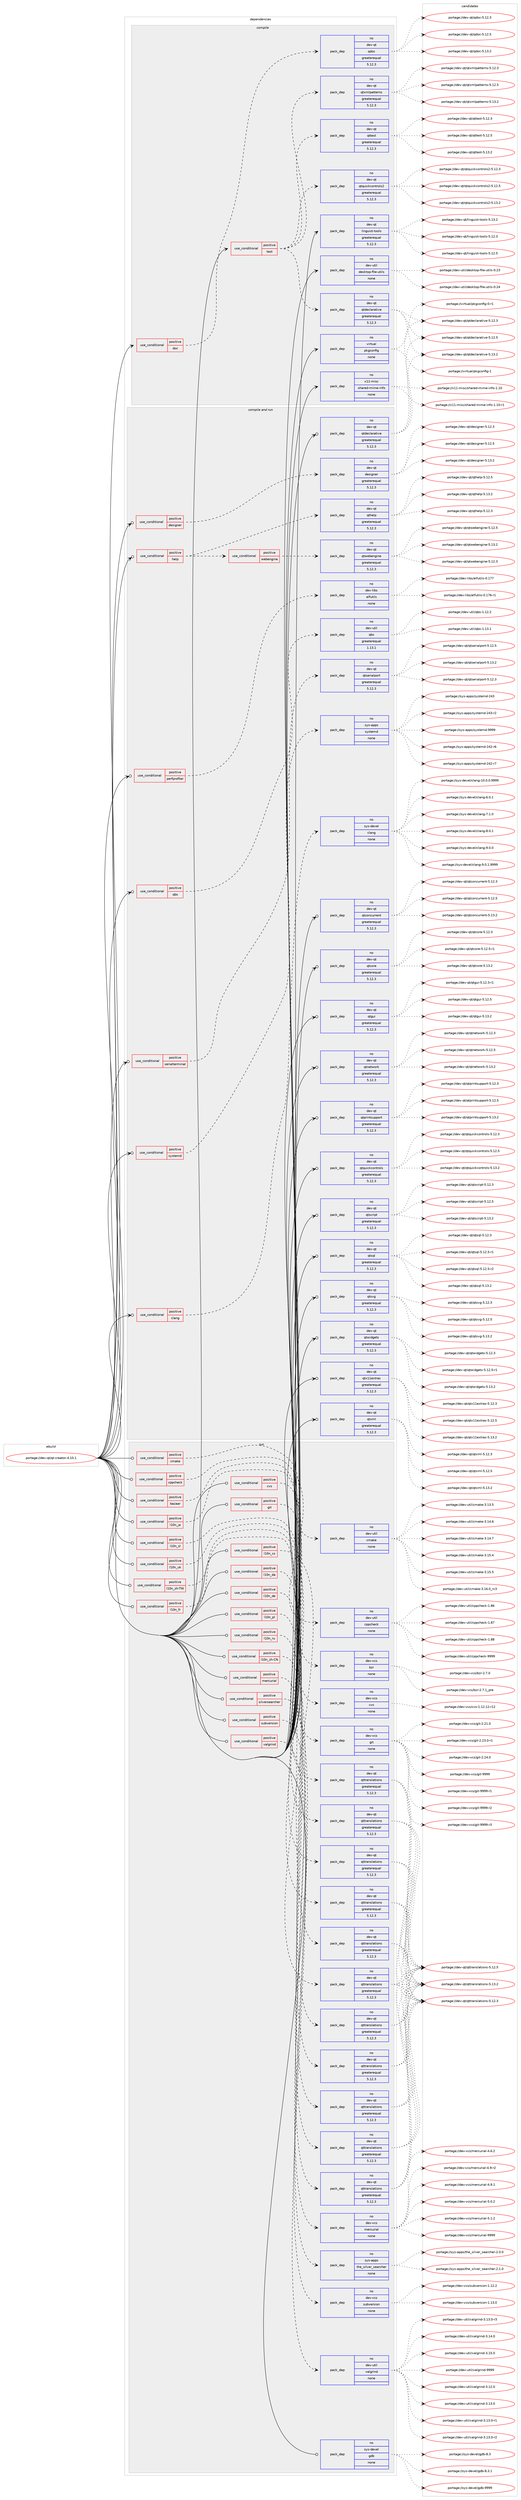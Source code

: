 digraph prolog {

# *************
# Graph options
# *************

newrank=true;
concentrate=true;
compound=true;
graph [rankdir=LR,fontname=Helvetica,fontsize=10,ranksep=1.5];#, ranksep=2.5, nodesep=0.2];
edge  [arrowhead=vee];
node  [fontname=Helvetica,fontsize=10];

# **********
# The ebuild
# **********

subgraph cluster_leftcol {
color=gray;
rank=same;
label=<<i>ebuild</i>>;
id [label="portage://dev-qt/qt-creator-4.10.1", color=red, width=4, href="../dev-qt/qt-creator-4.10.1.svg"];
}

# ****************
# The dependencies
# ****************

subgraph cluster_midcol {
color=gray;
label=<<i>dependencies</i>>;
subgraph cluster_compile {
fillcolor="#eeeeee";
style=filled;
label=<<i>compile</i>>;
subgraph cond41378 {
dependency180807 [label=<<TABLE BORDER="0" CELLBORDER="1" CELLSPACING="0" CELLPADDING="4"><TR><TD ROWSPAN="3" CELLPADDING="10">use_conditional</TD></TR><TR><TD>positive</TD></TR><TR><TD>doc</TD></TR></TABLE>>, shape=none, color=red];
subgraph pack136016 {
dependency180808 [label=<<TABLE BORDER="0" CELLBORDER="1" CELLSPACING="0" CELLPADDING="4" WIDTH="220"><TR><TD ROWSPAN="6" CELLPADDING="30">pack_dep</TD></TR><TR><TD WIDTH="110">no</TD></TR><TR><TD>dev-qt</TD></TR><TR><TD>qdoc</TD></TR><TR><TD>greaterequal</TD></TR><TR><TD>5.12.3</TD></TR></TABLE>>, shape=none, color=blue];
}
dependency180807:e -> dependency180808:w [weight=20,style="dashed",arrowhead="vee"];
}
id:e -> dependency180807:w [weight=20,style="solid",arrowhead="vee"];
subgraph cond41379 {
dependency180809 [label=<<TABLE BORDER="0" CELLBORDER="1" CELLSPACING="0" CELLPADDING="4"><TR><TD ROWSPAN="3" CELLPADDING="10">use_conditional</TD></TR><TR><TD>positive</TD></TR><TR><TD>test</TD></TR></TABLE>>, shape=none, color=red];
subgraph pack136017 {
dependency180810 [label=<<TABLE BORDER="0" CELLBORDER="1" CELLSPACING="0" CELLPADDING="4" WIDTH="220"><TR><TD ROWSPAN="6" CELLPADDING="30">pack_dep</TD></TR><TR><TD WIDTH="110">no</TD></TR><TR><TD>dev-qt</TD></TR><TR><TD>qtdeclarative</TD></TR><TR><TD>greaterequal</TD></TR><TR><TD>5.12.3</TD></TR></TABLE>>, shape=none, color=blue];
}
dependency180809:e -> dependency180810:w [weight=20,style="dashed",arrowhead="vee"];
subgraph pack136018 {
dependency180811 [label=<<TABLE BORDER="0" CELLBORDER="1" CELLSPACING="0" CELLPADDING="4" WIDTH="220"><TR><TD ROWSPAN="6" CELLPADDING="30">pack_dep</TD></TR><TR><TD WIDTH="110">no</TD></TR><TR><TD>dev-qt</TD></TR><TR><TD>qtquickcontrols2</TD></TR><TR><TD>greaterequal</TD></TR><TR><TD>5.12.3</TD></TR></TABLE>>, shape=none, color=blue];
}
dependency180809:e -> dependency180811:w [weight=20,style="dashed",arrowhead="vee"];
subgraph pack136019 {
dependency180812 [label=<<TABLE BORDER="0" CELLBORDER="1" CELLSPACING="0" CELLPADDING="4" WIDTH="220"><TR><TD ROWSPAN="6" CELLPADDING="30">pack_dep</TD></TR><TR><TD WIDTH="110">no</TD></TR><TR><TD>dev-qt</TD></TR><TR><TD>qttest</TD></TR><TR><TD>greaterequal</TD></TR><TR><TD>5.12.3</TD></TR></TABLE>>, shape=none, color=blue];
}
dependency180809:e -> dependency180812:w [weight=20,style="dashed",arrowhead="vee"];
subgraph pack136020 {
dependency180813 [label=<<TABLE BORDER="0" CELLBORDER="1" CELLSPACING="0" CELLPADDING="4" WIDTH="220"><TR><TD ROWSPAN="6" CELLPADDING="30">pack_dep</TD></TR><TR><TD WIDTH="110">no</TD></TR><TR><TD>dev-qt</TD></TR><TR><TD>qtxmlpatterns</TD></TR><TR><TD>greaterequal</TD></TR><TR><TD>5.12.3</TD></TR></TABLE>>, shape=none, color=blue];
}
dependency180809:e -> dependency180813:w [weight=20,style="dashed",arrowhead="vee"];
}
id:e -> dependency180809:w [weight=20,style="solid",arrowhead="vee"];
subgraph pack136021 {
dependency180814 [label=<<TABLE BORDER="0" CELLBORDER="1" CELLSPACING="0" CELLPADDING="4" WIDTH="220"><TR><TD ROWSPAN="6" CELLPADDING="30">pack_dep</TD></TR><TR><TD WIDTH="110">no</TD></TR><TR><TD>dev-qt</TD></TR><TR><TD>linguist-tools</TD></TR><TR><TD>greaterequal</TD></TR><TR><TD>5.12.3</TD></TR></TABLE>>, shape=none, color=blue];
}
id:e -> dependency180814:w [weight=20,style="solid",arrowhead="vee"];
subgraph pack136022 {
dependency180815 [label=<<TABLE BORDER="0" CELLBORDER="1" CELLSPACING="0" CELLPADDING="4" WIDTH="220"><TR><TD ROWSPAN="6" CELLPADDING="30">pack_dep</TD></TR><TR><TD WIDTH="110">no</TD></TR><TR><TD>dev-util</TD></TR><TR><TD>desktop-file-utils</TD></TR><TR><TD>none</TD></TR><TR><TD></TD></TR></TABLE>>, shape=none, color=blue];
}
id:e -> dependency180815:w [weight=20,style="solid",arrowhead="vee"];
subgraph pack136023 {
dependency180816 [label=<<TABLE BORDER="0" CELLBORDER="1" CELLSPACING="0" CELLPADDING="4" WIDTH="220"><TR><TD ROWSPAN="6" CELLPADDING="30">pack_dep</TD></TR><TR><TD WIDTH="110">no</TD></TR><TR><TD>virtual</TD></TR><TR><TD>pkgconfig</TD></TR><TR><TD>none</TD></TR><TR><TD></TD></TR></TABLE>>, shape=none, color=blue];
}
id:e -> dependency180816:w [weight=20,style="solid",arrowhead="vee"];
subgraph pack136024 {
dependency180817 [label=<<TABLE BORDER="0" CELLBORDER="1" CELLSPACING="0" CELLPADDING="4" WIDTH="220"><TR><TD ROWSPAN="6" CELLPADDING="30">pack_dep</TD></TR><TR><TD WIDTH="110">no</TD></TR><TR><TD>x11-misc</TD></TR><TR><TD>shared-mime-info</TD></TR><TR><TD>none</TD></TR><TR><TD></TD></TR></TABLE>>, shape=none, color=blue];
}
id:e -> dependency180817:w [weight=20,style="solid",arrowhead="vee"];
}
subgraph cluster_compileandrun {
fillcolor="#eeeeee";
style=filled;
label=<<i>compile and run</i>>;
subgraph cond41380 {
dependency180818 [label=<<TABLE BORDER="0" CELLBORDER="1" CELLSPACING="0" CELLPADDING="4"><TR><TD ROWSPAN="3" CELLPADDING="10">use_conditional</TD></TR><TR><TD>positive</TD></TR><TR><TD>clang</TD></TR></TABLE>>, shape=none, color=red];
subgraph pack136025 {
dependency180819 [label=<<TABLE BORDER="0" CELLBORDER="1" CELLSPACING="0" CELLPADDING="4" WIDTH="220"><TR><TD ROWSPAN="6" CELLPADDING="30">pack_dep</TD></TR><TR><TD WIDTH="110">no</TD></TR><TR><TD>sys-devel</TD></TR><TR><TD>clang</TD></TR><TR><TD>none</TD></TR><TR><TD></TD></TR></TABLE>>, shape=none, color=blue];
}
dependency180818:e -> dependency180819:w [weight=20,style="dashed",arrowhead="vee"];
}
id:e -> dependency180818:w [weight=20,style="solid",arrowhead="odotvee"];
subgraph cond41381 {
dependency180820 [label=<<TABLE BORDER="0" CELLBORDER="1" CELLSPACING="0" CELLPADDING="4"><TR><TD ROWSPAN="3" CELLPADDING="10">use_conditional</TD></TR><TR><TD>positive</TD></TR><TR><TD>designer</TD></TR></TABLE>>, shape=none, color=red];
subgraph pack136026 {
dependency180821 [label=<<TABLE BORDER="0" CELLBORDER="1" CELLSPACING="0" CELLPADDING="4" WIDTH="220"><TR><TD ROWSPAN="6" CELLPADDING="30">pack_dep</TD></TR><TR><TD WIDTH="110">no</TD></TR><TR><TD>dev-qt</TD></TR><TR><TD>designer</TD></TR><TR><TD>greaterequal</TD></TR><TR><TD>5.12.3</TD></TR></TABLE>>, shape=none, color=blue];
}
dependency180820:e -> dependency180821:w [weight=20,style="dashed",arrowhead="vee"];
}
id:e -> dependency180820:w [weight=20,style="solid",arrowhead="odotvee"];
subgraph cond41382 {
dependency180822 [label=<<TABLE BORDER="0" CELLBORDER="1" CELLSPACING="0" CELLPADDING="4"><TR><TD ROWSPAN="3" CELLPADDING="10">use_conditional</TD></TR><TR><TD>positive</TD></TR><TR><TD>help</TD></TR></TABLE>>, shape=none, color=red];
subgraph pack136027 {
dependency180823 [label=<<TABLE BORDER="0" CELLBORDER="1" CELLSPACING="0" CELLPADDING="4" WIDTH="220"><TR><TD ROWSPAN="6" CELLPADDING="30">pack_dep</TD></TR><TR><TD WIDTH="110">no</TD></TR><TR><TD>dev-qt</TD></TR><TR><TD>qthelp</TD></TR><TR><TD>greaterequal</TD></TR><TR><TD>5.12.3</TD></TR></TABLE>>, shape=none, color=blue];
}
dependency180822:e -> dependency180823:w [weight=20,style="dashed",arrowhead="vee"];
subgraph cond41383 {
dependency180824 [label=<<TABLE BORDER="0" CELLBORDER="1" CELLSPACING="0" CELLPADDING="4"><TR><TD ROWSPAN="3" CELLPADDING="10">use_conditional</TD></TR><TR><TD>positive</TD></TR><TR><TD>webengine</TD></TR></TABLE>>, shape=none, color=red];
subgraph pack136028 {
dependency180825 [label=<<TABLE BORDER="0" CELLBORDER="1" CELLSPACING="0" CELLPADDING="4" WIDTH="220"><TR><TD ROWSPAN="6" CELLPADDING="30">pack_dep</TD></TR><TR><TD WIDTH="110">no</TD></TR><TR><TD>dev-qt</TD></TR><TR><TD>qtwebengine</TD></TR><TR><TD>greaterequal</TD></TR><TR><TD>5.12.3</TD></TR></TABLE>>, shape=none, color=blue];
}
dependency180824:e -> dependency180825:w [weight=20,style="dashed",arrowhead="vee"];
}
dependency180822:e -> dependency180824:w [weight=20,style="dashed",arrowhead="vee"];
}
id:e -> dependency180822:w [weight=20,style="solid",arrowhead="odotvee"];
subgraph cond41384 {
dependency180826 [label=<<TABLE BORDER="0" CELLBORDER="1" CELLSPACING="0" CELLPADDING="4"><TR><TD ROWSPAN="3" CELLPADDING="10">use_conditional</TD></TR><TR><TD>positive</TD></TR><TR><TD>perfprofiler</TD></TR></TABLE>>, shape=none, color=red];
subgraph pack136029 {
dependency180827 [label=<<TABLE BORDER="0" CELLBORDER="1" CELLSPACING="0" CELLPADDING="4" WIDTH="220"><TR><TD ROWSPAN="6" CELLPADDING="30">pack_dep</TD></TR><TR><TD WIDTH="110">no</TD></TR><TR><TD>dev-libs</TD></TR><TR><TD>elfutils</TD></TR><TR><TD>none</TD></TR><TR><TD></TD></TR></TABLE>>, shape=none, color=blue];
}
dependency180826:e -> dependency180827:w [weight=20,style="dashed",arrowhead="vee"];
}
id:e -> dependency180826:w [weight=20,style="solid",arrowhead="odotvee"];
subgraph cond41385 {
dependency180828 [label=<<TABLE BORDER="0" CELLBORDER="1" CELLSPACING="0" CELLPADDING="4"><TR><TD ROWSPAN="3" CELLPADDING="10">use_conditional</TD></TR><TR><TD>positive</TD></TR><TR><TD>qbs</TD></TR></TABLE>>, shape=none, color=red];
subgraph pack136030 {
dependency180829 [label=<<TABLE BORDER="0" CELLBORDER="1" CELLSPACING="0" CELLPADDING="4" WIDTH="220"><TR><TD ROWSPAN="6" CELLPADDING="30">pack_dep</TD></TR><TR><TD WIDTH="110">no</TD></TR><TR><TD>dev-util</TD></TR><TR><TD>qbs</TD></TR><TR><TD>greaterequal</TD></TR><TR><TD>1.13.1</TD></TR></TABLE>>, shape=none, color=blue];
}
dependency180828:e -> dependency180829:w [weight=20,style="dashed",arrowhead="vee"];
}
id:e -> dependency180828:w [weight=20,style="solid",arrowhead="odotvee"];
subgraph cond41386 {
dependency180830 [label=<<TABLE BORDER="0" CELLBORDER="1" CELLSPACING="0" CELLPADDING="4"><TR><TD ROWSPAN="3" CELLPADDING="10">use_conditional</TD></TR><TR><TD>positive</TD></TR><TR><TD>serialterminal</TD></TR></TABLE>>, shape=none, color=red];
subgraph pack136031 {
dependency180831 [label=<<TABLE BORDER="0" CELLBORDER="1" CELLSPACING="0" CELLPADDING="4" WIDTH="220"><TR><TD ROWSPAN="6" CELLPADDING="30">pack_dep</TD></TR><TR><TD WIDTH="110">no</TD></TR><TR><TD>dev-qt</TD></TR><TR><TD>qtserialport</TD></TR><TR><TD>greaterequal</TD></TR><TR><TD>5.12.3</TD></TR></TABLE>>, shape=none, color=blue];
}
dependency180830:e -> dependency180831:w [weight=20,style="dashed",arrowhead="vee"];
}
id:e -> dependency180830:w [weight=20,style="solid",arrowhead="odotvee"];
subgraph cond41387 {
dependency180832 [label=<<TABLE BORDER="0" CELLBORDER="1" CELLSPACING="0" CELLPADDING="4"><TR><TD ROWSPAN="3" CELLPADDING="10">use_conditional</TD></TR><TR><TD>positive</TD></TR><TR><TD>systemd</TD></TR></TABLE>>, shape=none, color=red];
subgraph pack136032 {
dependency180833 [label=<<TABLE BORDER="0" CELLBORDER="1" CELLSPACING="0" CELLPADDING="4" WIDTH="220"><TR><TD ROWSPAN="6" CELLPADDING="30">pack_dep</TD></TR><TR><TD WIDTH="110">no</TD></TR><TR><TD>sys-apps</TD></TR><TR><TD>systemd</TD></TR><TR><TD>none</TD></TR><TR><TD></TD></TR></TABLE>>, shape=none, color=blue];
}
dependency180832:e -> dependency180833:w [weight=20,style="dashed",arrowhead="vee"];
}
id:e -> dependency180832:w [weight=20,style="solid",arrowhead="odotvee"];
subgraph pack136033 {
dependency180834 [label=<<TABLE BORDER="0" CELLBORDER="1" CELLSPACING="0" CELLPADDING="4" WIDTH="220"><TR><TD ROWSPAN="6" CELLPADDING="30">pack_dep</TD></TR><TR><TD WIDTH="110">no</TD></TR><TR><TD>dev-qt</TD></TR><TR><TD>qtconcurrent</TD></TR><TR><TD>greaterequal</TD></TR><TR><TD>5.12.3</TD></TR></TABLE>>, shape=none, color=blue];
}
id:e -> dependency180834:w [weight=20,style="solid",arrowhead="odotvee"];
subgraph pack136034 {
dependency180835 [label=<<TABLE BORDER="0" CELLBORDER="1" CELLSPACING="0" CELLPADDING="4" WIDTH="220"><TR><TD ROWSPAN="6" CELLPADDING="30">pack_dep</TD></TR><TR><TD WIDTH="110">no</TD></TR><TR><TD>dev-qt</TD></TR><TR><TD>qtcore</TD></TR><TR><TD>greaterequal</TD></TR><TR><TD>5.12.3</TD></TR></TABLE>>, shape=none, color=blue];
}
id:e -> dependency180835:w [weight=20,style="solid",arrowhead="odotvee"];
subgraph pack136035 {
dependency180836 [label=<<TABLE BORDER="0" CELLBORDER="1" CELLSPACING="0" CELLPADDING="4" WIDTH="220"><TR><TD ROWSPAN="6" CELLPADDING="30">pack_dep</TD></TR><TR><TD WIDTH="110">no</TD></TR><TR><TD>dev-qt</TD></TR><TR><TD>qtdeclarative</TD></TR><TR><TD>greaterequal</TD></TR><TR><TD>5.12.3</TD></TR></TABLE>>, shape=none, color=blue];
}
id:e -> dependency180836:w [weight=20,style="solid",arrowhead="odotvee"];
subgraph pack136036 {
dependency180837 [label=<<TABLE BORDER="0" CELLBORDER="1" CELLSPACING="0" CELLPADDING="4" WIDTH="220"><TR><TD ROWSPAN="6" CELLPADDING="30">pack_dep</TD></TR><TR><TD WIDTH="110">no</TD></TR><TR><TD>dev-qt</TD></TR><TR><TD>qtgui</TD></TR><TR><TD>greaterequal</TD></TR><TR><TD>5.12.3</TD></TR></TABLE>>, shape=none, color=blue];
}
id:e -> dependency180837:w [weight=20,style="solid",arrowhead="odotvee"];
subgraph pack136037 {
dependency180838 [label=<<TABLE BORDER="0" CELLBORDER="1" CELLSPACING="0" CELLPADDING="4" WIDTH="220"><TR><TD ROWSPAN="6" CELLPADDING="30">pack_dep</TD></TR><TR><TD WIDTH="110">no</TD></TR><TR><TD>dev-qt</TD></TR><TR><TD>qtnetwork</TD></TR><TR><TD>greaterequal</TD></TR><TR><TD>5.12.3</TD></TR></TABLE>>, shape=none, color=blue];
}
id:e -> dependency180838:w [weight=20,style="solid",arrowhead="odotvee"];
subgraph pack136038 {
dependency180839 [label=<<TABLE BORDER="0" CELLBORDER="1" CELLSPACING="0" CELLPADDING="4" WIDTH="220"><TR><TD ROWSPAN="6" CELLPADDING="30">pack_dep</TD></TR><TR><TD WIDTH="110">no</TD></TR><TR><TD>dev-qt</TD></TR><TR><TD>qtprintsupport</TD></TR><TR><TD>greaterequal</TD></TR><TR><TD>5.12.3</TD></TR></TABLE>>, shape=none, color=blue];
}
id:e -> dependency180839:w [weight=20,style="solid",arrowhead="odotvee"];
subgraph pack136039 {
dependency180840 [label=<<TABLE BORDER="0" CELLBORDER="1" CELLSPACING="0" CELLPADDING="4" WIDTH="220"><TR><TD ROWSPAN="6" CELLPADDING="30">pack_dep</TD></TR><TR><TD WIDTH="110">no</TD></TR><TR><TD>dev-qt</TD></TR><TR><TD>qtquickcontrols</TD></TR><TR><TD>greaterequal</TD></TR><TR><TD>5.12.3</TD></TR></TABLE>>, shape=none, color=blue];
}
id:e -> dependency180840:w [weight=20,style="solid",arrowhead="odotvee"];
subgraph pack136040 {
dependency180841 [label=<<TABLE BORDER="0" CELLBORDER="1" CELLSPACING="0" CELLPADDING="4" WIDTH="220"><TR><TD ROWSPAN="6" CELLPADDING="30">pack_dep</TD></TR><TR><TD WIDTH="110">no</TD></TR><TR><TD>dev-qt</TD></TR><TR><TD>qtscript</TD></TR><TR><TD>greaterequal</TD></TR><TR><TD>5.12.3</TD></TR></TABLE>>, shape=none, color=blue];
}
id:e -> dependency180841:w [weight=20,style="solid",arrowhead="odotvee"];
subgraph pack136041 {
dependency180842 [label=<<TABLE BORDER="0" CELLBORDER="1" CELLSPACING="0" CELLPADDING="4" WIDTH="220"><TR><TD ROWSPAN="6" CELLPADDING="30">pack_dep</TD></TR><TR><TD WIDTH="110">no</TD></TR><TR><TD>dev-qt</TD></TR><TR><TD>qtsql</TD></TR><TR><TD>greaterequal</TD></TR><TR><TD>5.12.3</TD></TR></TABLE>>, shape=none, color=blue];
}
id:e -> dependency180842:w [weight=20,style="solid",arrowhead="odotvee"];
subgraph pack136042 {
dependency180843 [label=<<TABLE BORDER="0" CELLBORDER="1" CELLSPACING="0" CELLPADDING="4" WIDTH="220"><TR><TD ROWSPAN="6" CELLPADDING="30">pack_dep</TD></TR><TR><TD WIDTH="110">no</TD></TR><TR><TD>dev-qt</TD></TR><TR><TD>qtsvg</TD></TR><TR><TD>greaterequal</TD></TR><TR><TD>5.12.3</TD></TR></TABLE>>, shape=none, color=blue];
}
id:e -> dependency180843:w [weight=20,style="solid",arrowhead="odotvee"];
subgraph pack136043 {
dependency180844 [label=<<TABLE BORDER="0" CELLBORDER="1" CELLSPACING="0" CELLPADDING="4" WIDTH="220"><TR><TD ROWSPAN="6" CELLPADDING="30">pack_dep</TD></TR><TR><TD WIDTH="110">no</TD></TR><TR><TD>dev-qt</TD></TR><TR><TD>qtwidgets</TD></TR><TR><TD>greaterequal</TD></TR><TR><TD>5.12.3</TD></TR></TABLE>>, shape=none, color=blue];
}
id:e -> dependency180844:w [weight=20,style="solid",arrowhead="odotvee"];
subgraph pack136044 {
dependency180845 [label=<<TABLE BORDER="0" CELLBORDER="1" CELLSPACING="0" CELLPADDING="4" WIDTH="220"><TR><TD ROWSPAN="6" CELLPADDING="30">pack_dep</TD></TR><TR><TD WIDTH="110">no</TD></TR><TR><TD>dev-qt</TD></TR><TR><TD>qtx11extras</TD></TR><TR><TD>greaterequal</TD></TR><TR><TD>5.12.3</TD></TR></TABLE>>, shape=none, color=blue];
}
id:e -> dependency180845:w [weight=20,style="solid",arrowhead="odotvee"];
subgraph pack136045 {
dependency180846 [label=<<TABLE BORDER="0" CELLBORDER="1" CELLSPACING="0" CELLPADDING="4" WIDTH="220"><TR><TD ROWSPAN="6" CELLPADDING="30">pack_dep</TD></TR><TR><TD WIDTH="110">no</TD></TR><TR><TD>dev-qt</TD></TR><TR><TD>qtxml</TD></TR><TR><TD>greaterequal</TD></TR><TR><TD>5.12.3</TD></TR></TABLE>>, shape=none, color=blue];
}
id:e -> dependency180846:w [weight=20,style="solid",arrowhead="odotvee"];
}
subgraph cluster_run {
fillcolor="#eeeeee";
style=filled;
label=<<i>run</i>>;
subgraph cond41388 {
dependency180847 [label=<<TABLE BORDER="0" CELLBORDER="1" CELLSPACING="0" CELLPADDING="4"><TR><TD ROWSPAN="3" CELLPADDING="10">use_conditional</TD></TR><TR><TD>positive</TD></TR><TR><TD>bazaar</TD></TR></TABLE>>, shape=none, color=red];
subgraph pack136046 {
dependency180848 [label=<<TABLE BORDER="0" CELLBORDER="1" CELLSPACING="0" CELLPADDING="4" WIDTH="220"><TR><TD ROWSPAN="6" CELLPADDING="30">pack_dep</TD></TR><TR><TD WIDTH="110">no</TD></TR><TR><TD>dev-vcs</TD></TR><TR><TD>bzr</TD></TR><TR><TD>none</TD></TR><TR><TD></TD></TR></TABLE>>, shape=none, color=blue];
}
dependency180847:e -> dependency180848:w [weight=20,style="dashed",arrowhead="vee"];
}
id:e -> dependency180847:w [weight=20,style="solid",arrowhead="odot"];
subgraph cond41389 {
dependency180849 [label=<<TABLE BORDER="0" CELLBORDER="1" CELLSPACING="0" CELLPADDING="4"><TR><TD ROWSPAN="3" CELLPADDING="10">use_conditional</TD></TR><TR><TD>positive</TD></TR><TR><TD>cmake</TD></TR></TABLE>>, shape=none, color=red];
subgraph pack136047 {
dependency180850 [label=<<TABLE BORDER="0" CELLBORDER="1" CELLSPACING="0" CELLPADDING="4" WIDTH="220"><TR><TD ROWSPAN="6" CELLPADDING="30">pack_dep</TD></TR><TR><TD WIDTH="110">no</TD></TR><TR><TD>dev-util</TD></TR><TR><TD>cmake</TD></TR><TR><TD>none</TD></TR><TR><TD></TD></TR></TABLE>>, shape=none, color=blue];
}
dependency180849:e -> dependency180850:w [weight=20,style="dashed",arrowhead="vee"];
}
id:e -> dependency180849:w [weight=20,style="solid",arrowhead="odot"];
subgraph cond41390 {
dependency180851 [label=<<TABLE BORDER="0" CELLBORDER="1" CELLSPACING="0" CELLPADDING="4"><TR><TD ROWSPAN="3" CELLPADDING="10">use_conditional</TD></TR><TR><TD>positive</TD></TR><TR><TD>cppcheck</TD></TR></TABLE>>, shape=none, color=red];
subgraph pack136048 {
dependency180852 [label=<<TABLE BORDER="0" CELLBORDER="1" CELLSPACING="0" CELLPADDING="4" WIDTH="220"><TR><TD ROWSPAN="6" CELLPADDING="30">pack_dep</TD></TR><TR><TD WIDTH="110">no</TD></TR><TR><TD>dev-util</TD></TR><TR><TD>cppcheck</TD></TR><TR><TD>none</TD></TR><TR><TD></TD></TR></TABLE>>, shape=none, color=blue];
}
dependency180851:e -> dependency180852:w [weight=20,style="dashed",arrowhead="vee"];
}
id:e -> dependency180851:w [weight=20,style="solid",arrowhead="odot"];
subgraph cond41391 {
dependency180853 [label=<<TABLE BORDER="0" CELLBORDER="1" CELLSPACING="0" CELLPADDING="4"><TR><TD ROWSPAN="3" CELLPADDING="10">use_conditional</TD></TR><TR><TD>positive</TD></TR><TR><TD>cvs</TD></TR></TABLE>>, shape=none, color=red];
subgraph pack136049 {
dependency180854 [label=<<TABLE BORDER="0" CELLBORDER="1" CELLSPACING="0" CELLPADDING="4" WIDTH="220"><TR><TD ROWSPAN="6" CELLPADDING="30">pack_dep</TD></TR><TR><TD WIDTH="110">no</TD></TR><TR><TD>dev-vcs</TD></TR><TR><TD>cvs</TD></TR><TR><TD>none</TD></TR><TR><TD></TD></TR></TABLE>>, shape=none, color=blue];
}
dependency180853:e -> dependency180854:w [weight=20,style="dashed",arrowhead="vee"];
}
id:e -> dependency180853:w [weight=20,style="solid",arrowhead="odot"];
subgraph cond41392 {
dependency180855 [label=<<TABLE BORDER="0" CELLBORDER="1" CELLSPACING="0" CELLPADDING="4"><TR><TD ROWSPAN="3" CELLPADDING="10">use_conditional</TD></TR><TR><TD>positive</TD></TR><TR><TD>git</TD></TR></TABLE>>, shape=none, color=red];
subgraph pack136050 {
dependency180856 [label=<<TABLE BORDER="0" CELLBORDER="1" CELLSPACING="0" CELLPADDING="4" WIDTH="220"><TR><TD ROWSPAN="6" CELLPADDING="30">pack_dep</TD></TR><TR><TD WIDTH="110">no</TD></TR><TR><TD>dev-vcs</TD></TR><TR><TD>git</TD></TR><TR><TD>none</TD></TR><TR><TD></TD></TR></TABLE>>, shape=none, color=blue];
}
dependency180855:e -> dependency180856:w [weight=20,style="dashed",arrowhead="vee"];
}
id:e -> dependency180855:w [weight=20,style="solid",arrowhead="odot"];
subgraph cond41393 {
dependency180857 [label=<<TABLE BORDER="0" CELLBORDER="1" CELLSPACING="0" CELLPADDING="4"><TR><TD ROWSPAN="3" CELLPADDING="10">use_conditional</TD></TR><TR><TD>positive</TD></TR><TR><TD>l10n_cs</TD></TR></TABLE>>, shape=none, color=red];
subgraph pack136051 {
dependency180858 [label=<<TABLE BORDER="0" CELLBORDER="1" CELLSPACING="0" CELLPADDING="4" WIDTH="220"><TR><TD ROWSPAN="6" CELLPADDING="30">pack_dep</TD></TR><TR><TD WIDTH="110">no</TD></TR><TR><TD>dev-qt</TD></TR><TR><TD>qttranslations</TD></TR><TR><TD>greaterequal</TD></TR><TR><TD>5.12.3</TD></TR></TABLE>>, shape=none, color=blue];
}
dependency180857:e -> dependency180858:w [weight=20,style="dashed",arrowhead="vee"];
}
id:e -> dependency180857:w [weight=20,style="solid",arrowhead="odot"];
subgraph cond41394 {
dependency180859 [label=<<TABLE BORDER="0" CELLBORDER="1" CELLSPACING="0" CELLPADDING="4"><TR><TD ROWSPAN="3" CELLPADDING="10">use_conditional</TD></TR><TR><TD>positive</TD></TR><TR><TD>l10n_da</TD></TR></TABLE>>, shape=none, color=red];
subgraph pack136052 {
dependency180860 [label=<<TABLE BORDER="0" CELLBORDER="1" CELLSPACING="0" CELLPADDING="4" WIDTH="220"><TR><TD ROWSPAN="6" CELLPADDING="30">pack_dep</TD></TR><TR><TD WIDTH="110">no</TD></TR><TR><TD>dev-qt</TD></TR><TR><TD>qttranslations</TD></TR><TR><TD>greaterequal</TD></TR><TR><TD>5.12.3</TD></TR></TABLE>>, shape=none, color=blue];
}
dependency180859:e -> dependency180860:w [weight=20,style="dashed",arrowhead="vee"];
}
id:e -> dependency180859:w [weight=20,style="solid",arrowhead="odot"];
subgraph cond41395 {
dependency180861 [label=<<TABLE BORDER="0" CELLBORDER="1" CELLSPACING="0" CELLPADDING="4"><TR><TD ROWSPAN="3" CELLPADDING="10">use_conditional</TD></TR><TR><TD>positive</TD></TR><TR><TD>l10n_de</TD></TR></TABLE>>, shape=none, color=red];
subgraph pack136053 {
dependency180862 [label=<<TABLE BORDER="0" CELLBORDER="1" CELLSPACING="0" CELLPADDING="4" WIDTH="220"><TR><TD ROWSPAN="6" CELLPADDING="30">pack_dep</TD></TR><TR><TD WIDTH="110">no</TD></TR><TR><TD>dev-qt</TD></TR><TR><TD>qttranslations</TD></TR><TR><TD>greaterequal</TD></TR><TR><TD>5.12.3</TD></TR></TABLE>>, shape=none, color=blue];
}
dependency180861:e -> dependency180862:w [weight=20,style="dashed",arrowhead="vee"];
}
id:e -> dependency180861:w [weight=20,style="solid",arrowhead="odot"];
subgraph cond41396 {
dependency180863 [label=<<TABLE BORDER="0" CELLBORDER="1" CELLSPACING="0" CELLPADDING="4"><TR><TD ROWSPAN="3" CELLPADDING="10">use_conditional</TD></TR><TR><TD>positive</TD></TR><TR><TD>l10n_fr</TD></TR></TABLE>>, shape=none, color=red];
subgraph pack136054 {
dependency180864 [label=<<TABLE BORDER="0" CELLBORDER="1" CELLSPACING="0" CELLPADDING="4" WIDTH="220"><TR><TD ROWSPAN="6" CELLPADDING="30">pack_dep</TD></TR><TR><TD WIDTH="110">no</TD></TR><TR><TD>dev-qt</TD></TR><TR><TD>qttranslations</TD></TR><TR><TD>greaterequal</TD></TR><TR><TD>5.12.3</TD></TR></TABLE>>, shape=none, color=blue];
}
dependency180863:e -> dependency180864:w [weight=20,style="dashed",arrowhead="vee"];
}
id:e -> dependency180863:w [weight=20,style="solid",arrowhead="odot"];
subgraph cond41397 {
dependency180865 [label=<<TABLE BORDER="0" CELLBORDER="1" CELLSPACING="0" CELLPADDING="4"><TR><TD ROWSPAN="3" CELLPADDING="10">use_conditional</TD></TR><TR><TD>positive</TD></TR><TR><TD>l10n_ja</TD></TR></TABLE>>, shape=none, color=red];
subgraph pack136055 {
dependency180866 [label=<<TABLE BORDER="0" CELLBORDER="1" CELLSPACING="0" CELLPADDING="4" WIDTH="220"><TR><TD ROWSPAN="6" CELLPADDING="30">pack_dep</TD></TR><TR><TD WIDTH="110">no</TD></TR><TR><TD>dev-qt</TD></TR><TR><TD>qttranslations</TD></TR><TR><TD>greaterequal</TD></TR><TR><TD>5.12.3</TD></TR></TABLE>>, shape=none, color=blue];
}
dependency180865:e -> dependency180866:w [weight=20,style="dashed",arrowhead="vee"];
}
id:e -> dependency180865:w [weight=20,style="solid",arrowhead="odot"];
subgraph cond41398 {
dependency180867 [label=<<TABLE BORDER="0" CELLBORDER="1" CELLSPACING="0" CELLPADDING="4"><TR><TD ROWSPAN="3" CELLPADDING="10">use_conditional</TD></TR><TR><TD>positive</TD></TR><TR><TD>l10n_pl</TD></TR></TABLE>>, shape=none, color=red];
subgraph pack136056 {
dependency180868 [label=<<TABLE BORDER="0" CELLBORDER="1" CELLSPACING="0" CELLPADDING="4" WIDTH="220"><TR><TD ROWSPAN="6" CELLPADDING="30">pack_dep</TD></TR><TR><TD WIDTH="110">no</TD></TR><TR><TD>dev-qt</TD></TR><TR><TD>qttranslations</TD></TR><TR><TD>greaterequal</TD></TR><TR><TD>5.12.3</TD></TR></TABLE>>, shape=none, color=blue];
}
dependency180867:e -> dependency180868:w [weight=20,style="dashed",arrowhead="vee"];
}
id:e -> dependency180867:w [weight=20,style="solid",arrowhead="odot"];
subgraph cond41399 {
dependency180869 [label=<<TABLE BORDER="0" CELLBORDER="1" CELLSPACING="0" CELLPADDING="4"><TR><TD ROWSPAN="3" CELLPADDING="10">use_conditional</TD></TR><TR><TD>positive</TD></TR><TR><TD>l10n_ru</TD></TR></TABLE>>, shape=none, color=red];
subgraph pack136057 {
dependency180870 [label=<<TABLE BORDER="0" CELLBORDER="1" CELLSPACING="0" CELLPADDING="4" WIDTH="220"><TR><TD ROWSPAN="6" CELLPADDING="30">pack_dep</TD></TR><TR><TD WIDTH="110">no</TD></TR><TR><TD>dev-qt</TD></TR><TR><TD>qttranslations</TD></TR><TR><TD>greaterequal</TD></TR><TR><TD>5.12.3</TD></TR></TABLE>>, shape=none, color=blue];
}
dependency180869:e -> dependency180870:w [weight=20,style="dashed",arrowhead="vee"];
}
id:e -> dependency180869:w [weight=20,style="solid",arrowhead="odot"];
subgraph cond41400 {
dependency180871 [label=<<TABLE BORDER="0" CELLBORDER="1" CELLSPACING="0" CELLPADDING="4"><TR><TD ROWSPAN="3" CELLPADDING="10">use_conditional</TD></TR><TR><TD>positive</TD></TR><TR><TD>l10n_sl</TD></TR></TABLE>>, shape=none, color=red];
subgraph pack136058 {
dependency180872 [label=<<TABLE BORDER="0" CELLBORDER="1" CELLSPACING="0" CELLPADDING="4" WIDTH="220"><TR><TD ROWSPAN="6" CELLPADDING="30">pack_dep</TD></TR><TR><TD WIDTH="110">no</TD></TR><TR><TD>dev-qt</TD></TR><TR><TD>qttranslations</TD></TR><TR><TD>greaterequal</TD></TR><TR><TD>5.12.3</TD></TR></TABLE>>, shape=none, color=blue];
}
dependency180871:e -> dependency180872:w [weight=20,style="dashed",arrowhead="vee"];
}
id:e -> dependency180871:w [weight=20,style="solid",arrowhead="odot"];
subgraph cond41401 {
dependency180873 [label=<<TABLE BORDER="0" CELLBORDER="1" CELLSPACING="0" CELLPADDING="4"><TR><TD ROWSPAN="3" CELLPADDING="10">use_conditional</TD></TR><TR><TD>positive</TD></TR><TR><TD>l10n_uk</TD></TR></TABLE>>, shape=none, color=red];
subgraph pack136059 {
dependency180874 [label=<<TABLE BORDER="0" CELLBORDER="1" CELLSPACING="0" CELLPADDING="4" WIDTH="220"><TR><TD ROWSPAN="6" CELLPADDING="30">pack_dep</TD></TR><TR><TD WIDTH="110">no</TD></TR><TR><TD>dev-qt</TD></TR><TR><TD>qttranslations</TD></TR><TR><TD>greaterequal</TD></TR><TR><TD>5.12.3</TD></TR></TABLE>>, shape=none, color=blue];
}
dependency180873:e -> dependency180874:w [weight=20,style="dashed",arrowhead="vee"];
}
id:e -> dependency180873:w [weight=20,style="solid",arrowhead="odot"];
subgraph cond41402 {
dependency180875 [label=<<TABLE BORDER="0" CELLBORDER="1" CELLSPACING="0" CELLPADDING="4"><TR><TD ROWSPAN="3" CELLPADDING="10">use_conditional</TD></TR><TR><TD>positive</TD></TR><TR><TD>l10n_zh-CN</TD></TR></TABLE>>, shape=none, color=red];
subgraph pack136060 {
dependency180876 [label=<<TABLE BORDER="0" CELLBORDER="1" CELLSPACING="0" CELLPADDING="4" WIDTH="220"><TR><TD ROWSPAN="6" CELLPADDING="30">pack_dep</TD></TR><TR><TD WIDTH="110">no</TD></TR><TR><TD>dev-qt</TD></TR><TR><TD>qttranslations</TD></TR><TR><TD>greaterequal</TD></TR><TR><TD>5.12.3</TD></TR></TABLE>>, shape=none, color=blue];
}
dependency180875:e -> dependency180876:w [weight=20,style="dashed",arrowhead="vee"];
}
id:e -> dependency180875:w [weight=20,style="solid",arrowhead="odot"];
subgraph cond41403 {
dependency180877 [label=<<TABLE BORDER="0" CELLBORDER="1" CELLSPACING="0" CELLPADDING="4"><TR><TD ROWSPAN="3" CELLPADDING="10">use_conditional</TD></TR><TR><TD>positive</TD></TR><TR><TD>l10n_zh-TW</TD></TR></TABLE>>, shape=none, color=red];
subgraph pack136061 {
dependency180878 [label=<<TABLE BORDER="0" CELLBORDER="1" CELLSPACING="0" CELLPADDING="4" WIDTH="220"><TR><TD ROWSPAN="6" CELLPADDING="30">pack_dep</TD></TR><TR><TD WIDTH="110">no</TD></TR><TR><TD>dev-qt</TD></TR><TR><TD>qttranslations</TD></TR><TR><TD>greaterequal</TD></TR><TR><TD>5.12.3</TD></TR></TABLE>>, shape=none, color=blue];
}
dependency180877:e -> dependency180878:w [weight=20,style="dashed",arrowhead="vee"];
}
id:e -> dependency180877:w [weight=20,style="solid",arrowhead="odot"];
subgraph cond41404 {
dependency180879 [label=<<TABLE BORDER="0" CELLBORDER="1" CELLSPACING="0" CELLPADDING="4"><TR><TD ROWSPAN="3" CELLPADDING="10">use_conditional</TD></TR><TR><TD>positive</TD></TR><TR><TD>mercurial</TD></TR></TABLE>>, shape=none, color=red];
subgraph pack136062 {
dependency180880 [label=<<TABLE BORDER="0" CELLBORDER="1" CELLSPACING="0" CELLPADDING="4" WIDTH="220"><TR><TD ROWSPAN="6" CELLPADDING="30">pack_dep</TD></TR><TR><TD WIDTH="110">no</TD></TR><TR><TD>dev-vcs</TD></TR><TR><TD>mercurial</TD></TR><TR><TD>none</TD></TR><TR><TD></TD></TR></TABLE>>, shape=none, color=blue];
}
dependency180879:e -> dependency180880:w [weight=20,style="dashed",arrowhead="vee"];
}
id:e -> dependency180879:w [weight=20,style="solid",arrowhead="odot"];
subgraph cond41405 {
dependency180881 [label=<<TABLE BORDER="0" CELLBORDER="1" CELLSPACING="0" CELLPADDING="4"><TR><TD ROWSPAN="3" CELLPADDING="10">use_conditional</TD></TR><TR><TD>positive</TD></TR><TR><TD>silversearcher</TD></TR></TABLE>>, shape=none, color=red];
subgraph pack136063 {
dependency180882 [label=<<TABLE BORDER="0" CELLBORDER="1" CELLSPACING="0" CELLPADDING="4" WIDTH="220"><TR><TD ROWSPAN="6" CELLPADDING="30">pack_dep</TD></TR><TR><TD WIDTH="110">no</TD></TR><TR><TD>sys-apps</TD></TR><TR><TD>the_silver_searcher</TD></TR><TR><TD>none</TD></TR><TR><TD></TD></TR></TABLE>>, shape=none, color=blue];
}
dependency180881:e -> dependency180882:w [weight=20,style="dashed",arrowhead="vee"];
}
id:e -> dependency180881:w [weight=20,style="solid",arrowhead="odot"];
subgraph cond41406 {
dependency180883 [label=<<TABLE BORDER="0" CELLBORDER="1" CELLSPACING="0" CELLPADDING="4"><TR><TD ROWSPAN="3" CELLPADDING="10">use_conditional</TD></TR><TR><TD>positive</TD></TR><TR><TD>subversion</TD></TR></TABLE>>, shape=none, color=red];
subgraph pack136064 {
dependency180884 [label=<<TABLE BORDER="0" CELLBORDER="1" CELLSPACING="0" CELLPADDING="4" WIDTH="220"><TR><TD ROWSPAN="6" CELLPADDING="30">pack_dep</TD></TR><TR><TD WIDTH="110">no</TD></TR><TR><TD>dev-vcs</TD></TR><TR><TD>subversion</TD></TR><TR><TD>none</TD></TR><TR><TD></TD></TR></TABLE>>, shape=none, color=blue];
}
dependency180883:e -> dependency180884:w [weight=20,style="dashed",arrowhead="vee"];
}
id:e -> dependency180883:w [weight=20,style="solid",arrowhead="odot"];
subgraph cond41407 {
dependency180885 [label=<<TABLE BORDER="0" CELLBORDER="1" CELLSPACING="0" CELLPADDING="4"><TR><TD ROWSPAN="3" CELLPADDING="10">use_conditional</TD></TR><TR><TD>positive</TD></TR><TR><TD>valgrind</TD></TR></TABLE>>, shape=none, color=red];
subgraph pack136065 {
dependency180886 [label=<<TABLE BORDER="0" CELLBORDER="1" CELLSPACING="0" CELLPADDING="4" WIDTH="220"><TR><TD ROWSPAN="6" CELLPADDING="30">pack_dep</TD></TR><TR><TD WIDTH="110">no</TD></TR><TR><TD>dev-util</TD></TR><TR><TD>valgrind</TD></TR><TR><TD>none</TD></TR><TR><TD></TD></TR></TABLE>>, shape=none, color=blue];
}
dependency180885:e -> dependency180886:w [weight=20,style="dashed",arrowhead="vee"];
}
id:e -> dependency180885:w [weight=20,style="solid",arrowhead="odot"];
subgraph pack136066 {
dependency180887 [label=<<TABLE BORDER="0" CELLBORDER="1" CELLSPACING="0" CELLPADDING="4" WIDTH="220"><TR><TD ROWSPAN="6" CELLPADDING="30">pack_dep</TD></TR><TR><TD WIDTH="110">no</TD></TR><TR><TD>sys-devel</TD></TR><TR><TD>gdb</TD></TR><TR><TD>none</TD></TR><TR><TD></TD></TR></TABLE>>, shape=none, color=blue];
}
id:e -> dependency180887:w [weight=20,style="solid",arrowhead="odot"];
}
}

# **************
# The candidates
# **************

subgraph cluster_choices {
rank=same;
color=gray;
label=<<i>candidates</i>>;

subgraph choice136016 {
color=black;
nodesep=1;
choiceportage10010111845113116471131001119945534649504651 [label="portage://dev-qt/qdoc-5.12.3", color=red, width=4,href="../dev-qt/qdoc-5.12.3.svg"];
choiceportage10010111845113116471131001119945534649504653 [label="portage://dev-qt/qdoc-5.12.5", color=red, width=4,href="../dev-qt/qdoc-5.12.5.svg"];
choiceportage10010111845113116471131001119945534649514650 [label="portage://dev-qt/qdoc-5.13.2", color=red, width=4,href="../dev-qt/qdoc-5.13.2.svg"];
dependency180808:e -> choiceportage10010111845113116471131001119945534649504651:w [style=dotted,weight="100"];
dependency180808:e -> choiceportage10010111845113116471131001119945534649504653:w [style=dotted,weight="100"];
dependency180808:e -> choiceportage10010111845113116471131001119945534649514650:w [style=dotted,weight="100"];
}
subgraph choice136017 {
color=black;
nodesep=1;
choiceportage100101118451131164711311610010199108971149711610511810145534649504651 [label="portage://dev-qt/qtdeclarative-5.12.3", color=red, width=4,href="../dev-qt/qtdeclarative-5.12.3.svg"];
choiceportage100101118451131164711311610010199108971149711610511810145534649504653 [label="portage://dev-qt/qtdeclarative-5.12.5", color=red, width=4,href="../dev-qt/qtdeclarative-5.12.5.svg"];
choiceportage100101118451131164711311610010199108971149711610511810145534649514650 [label="portage://dev-qt/qtdeclarative-5.13.2", color=red, width=4,href="../dev-qt/qtdeclarative-5.13.2.svg"];
dependency180810:e -> choiceportage100101118451131164711311610010199108971149711610511810145534649504651:w [style=dotted,weight="100"];
dependency180810:e -> choiceportage100101118451131164711311610010199108971149711610511810145534649504653:w [style=dotted,weight="100"];
dependency180810:e -> choiceportage100101118451131164711311610010199108971149711610511810145534649514650:w [style=dotted,weight="100"];
}
subgraph choice136018 {
color=black;
nodesep=1;
choiceportage100101118451131164711311611311710599107991111101161141111081155045534649504651 [label="portage://dev-qt/qtquickcontrols2-5.12.3", color=red, width=4,href="../dev-qt/qtquickcontrols2-5.12.3.svg"];
choiceportage100101118451131164711311611311710599107991111101161141111081155045534649504653 [label="portage://dev-qt/qtquickcontrols2-5.12.5", color=red, width=4,href="../dev-qt/qtquickcontrols2-5.12.5.svg"];
choiceportage100101118451131164711311611311710599107991111101161141111081155045534649514650 [label="portage://dev-qt/qtquickcontrols2-5.13.2", color=red, width=4,href="../dev-qt/qtquickcontrols2-5.13.2.svg"];
dependency180811:e -> choiceportage100101118451131164711311611311710599107991111101161141111081155045534649504651:w [style=dotted,weight="100"];
dependency180811:e -> choiceportage100101118451131164711311611311710599107991111101161141111081155045534649504653:w [style=dotted,weight="100"];
dependency180811:e -> choiceportage100101118451131164711311611311710599107991111101161141111081155045534649514650:w [style=dotted,weight="100"];
}
subgraph choice136019 {
color=black;
nodesep=1;
choiceportage100101118451131164711311611610111511645534649504651 [label="portage://dev-qt/qttest-5.12.3", color=red, width=4,href="../dev-qt/qttest-5.12.3.svg"];
choiceportage100101118451131164711311611610111511645534649504653 [label="portage://dev-qt/qttest-5.12.5", color=red, width=4,href="../dev-qt/qttest-5.12.5.svg"];
choiceportage100101118451131164711311611610111511645534649514650 [label="portage://dev-qt/qttest-5.13.2", color=red, width=4,href="../dev-qt/qttest-5.13.2.svg"];
dependency180812:e -> choiceportage100101118451131164711311611610111511645534649504651:w [style=dotted,weight="100"];
dependency180812:e -> choiceportage100101118451131164711311611610111511645534649504653:w [style=dotted,weight="100"];
dependency180812:e -> choiceportage100101118451131164711311611610111511645534649514650:w [style=dotted,weight="100"];
}
subgraph choice136020 {
color=black;
nodesep=1;
choiceportage10010111845113116471131161201091081129711611610111411011545534649504651 [label="portage://dev-qt/qtxmlpatterns-5.12.3", color=red, width=4,href="../dev-qt/qtxmlpatterns-5.12.3.svg"];
choiceportage10010111845113116471131161201091081129711611610111411011545534649504653 [label="portage://dev-qt/qtxmlpatterns-5.12.5", color=red, width=4,href="../dev-qt/qtxmlpatterns-5.12.5.svg"];
choiceportage10010111845113116471131161201091081129711611610111411011545534649514650 [label="portage://dev-qt/qtxmlpatterns-5.13.2", color=red, width=4,href="../dev-qt/qtxmlpatterns-5.13.2.svg"];
dependency180813:e -> choiceportage10010111845113116471131161201091081129711611610111411011545534649504651:w [style=dotted,weight="100"];
dependency180813:e -> choiceportage10010111845113116471131161201091081129711611610111411011545534649504653:w [style=dotted,weight="100"];
dependency180813:e -> choiceportage10010111845113116471131161201091081129711611610111411011545534649514650:w [style=dotted,weight="100"];
}
subgraph choice136021 {
color=black;
nodesep=1;
choiceportage10010111845113116471081051101031171051151164511611111110811545534649504651 [label="portage://dev-qt/linguist-tools-5.12.3", color=red, width=4,href="../dev-qt/linguist-tools-5.12.3.svg"];
choiceportage10010111845113116471081051101031171051151164511611111110811545534649504653 [label="portage://dev-qt/linguist-tools-5.12.5", color=red, width=4,href="../dev-qt/linguist-tools-5.12.5.svg"];
choiceportage10010111845113116471081051101031171051151164511611111110811545534649514650 [label="portage://dev-qt/linguist-tools-5.13.2", color=red, width=4,href="../dev-qt/linguist-tools-5.13.2.svg"];
dependency180814:e -> choiceportage10010111845113116471081051101031171051151164511611111110811545534649504651:w [style=dotted,weight="100"];
dependency180814:e -> choiceportage10010111845113116471081051101031171051151164511611111110811545534649504653:w [style=dotted,weight="100"];
dependency180814:e -> choiceportage10010111845113116471081051101031171051151164511611111110811545534649514650:w [style=dotted,weight="100"];
}
subgraph choice136022 {
color=black;
nodesep=1;
choiceportage100101118451171161051084710010111510711611111245102105108101451171161051081154548465051 [label="portage://dev-util/desktop-file-utils-0.23", color=red, width=4,href="../dev-util/desktop-file-utils-0.23.svg"];
choiceportage100101118451171161051084710010111510711611111245102105108101451171161051081154548465052 [label="portage://dev-util/desktop-file-utils-0.24", color=red, width=4,href="../dev-util/desktop-file-utils-0.24.svg"];
dependency180815:e -> choiceportage100101118451171161051084710010111510711611111245102105108101451171161051081154548465051:w [style=dotted,weight="100"];
dependency180815:e -> choiceportage100101118451171161051084710010111510711611111245102105108101451171161051081154548465052:w [style=dotted,weight="100"];
}
subgraph choice136023 {
color=black;
nodesep=1;
choiceportage11810511411611797108471121071039911111010210510345484511449 [label="portage://virtual/pkgconfig-0-r1", color=red, width=4,href="../virtual/pkgconfig-0-r1.svg"];
choiceportage1181051141161179710847112107103991111101021051034549 [label="portage://virtual/pkgconfig-1", color=red, width=4,href="../virtual/pkgconfig-1.svg"];
dependency180816:e -> choiceportage11810511411611797108471121071039911111010210510345484511449:w [style=dotted,weight="100"];
dependency180816:e -> choiceportage1181051141161179710847112107103991111101021051034549:w [style=dotted,weight="100"];
}
subgraph choice136024 {
color=black;
nodesep=1;
choiceportage12049494510910511599471151049711410110045109105109101451051101021114549464948 [label="portage://x11-misc/shared-mime-info-1.10", color=red, width=4,href="../x11-misc/shared-mime-info-1.10.svg"];
choiceportage120494945109105115994711510497114101100451091051091014510511010211145494649484511449 [label="portage://x11-misc/shared-mime-info-1.10-r1", color=red, width=4,href="../x11-misc/shared-mime-info-1.10-r1.svg"];
dependency180817:e -> choiceportage12049494510910511599471151049711410110045109105109101451051101021114549464948:w [style=dotted,weight="100"];
dependency180817:e -> choiceportage120494945109105115994711510497114101100451091051091014510511010211145494649484511449:w [style=dotted,weight="100"];
}
subgraph choice136025 {
color=black;
nodesep=1;
choiceportage11512111545100101118101108479910897110103454948464846484657575757 [label="portage://sys-devel/clang-10.0.0.9999", color=red, width=4,href="../sys-devel/clang-10.0.0.9999.svg"];
choiceportage11512111545100101118101108479910897110103455446484649 [label="portage://sys-devel/clang-6.0.1", color=red, width=4,href="../sys-devel/clang-6.0.1.svg"];
choiceportage11512111545100101118101108479910897110103455546494648 [label="portage://sys-devel/clang-7.1.0", color=red, width=4,href="../sys-devel/clang-7.1.0.svg"];
choiceportage11512111545100101118101108479910897110103455646484649 [label="portage://sys-devel/clang-8.0.1", color=red, width=4,href="../sys-devel/clang-8.0.1.svg"];
choiceportage11512111545100101118101108479910897110103455746484648 [label="portage://sys-devel/clang-9.0.0", color=red, width=4,href="../sys-devel/clang-9.0.0.svg"];
choiceportage115121115451001011181011084799108971101034557464846494657575757 [label="portage://sys-devel/clang-9.0.1.9999", color=red, width=4,href="../sys-devel/clang-9.0.1.9999.svg"];
dependency180819:e -> choiceportage11512111545100101118101108479910897110103454948464846484657575757:w [style=dotted,weight="100"];
dependency180819:e -> choiceportage11512111545100101118101108479910897110103455446484649:w [style=dotted,weight="100"];
dependency180819:e -> choiceportage11512111545100101118101108479910897110103455546494648:w [style=dotted,weight="100"];
dependency180819:e -> choiceportage11512111545100101118101108479910897110103455646484649:w [style=dotted,weight="100"];
dependency180819:e -> choiceportage11512111545100101118101108479910897110103455746484648:w [style=dotted,weight="100"];
dependency180819:e -> choiceportage115121115451001011181011084799108971101034557464846494657575757:w [style=dotted,weight="100"];
}
subgraph choice136026 {
color=black;
nodesep=1;
choiceportage100101118451131164710010111510510311010111445534649504651 [label="portage://dev-qt/designer-5.12.3", color=red, width=4,href="../dev-qt/designer-5.12.3.svg"];
choiceportage100101118451131164710010111510510311010111445534649504653 [label="portage://dev-qt/designer-5.12.5", color=red, width=4,href="../dev-qt/designer-5.12.5.svg"];
choiceportage100101118451131164710010111510510311010111445534649514650 [label="portage://dev-qt/designer-5.13.2", color=red, width=4,href="../dev-qt/designer-5.13.2.svg"];
dependency180821:e -> choiceportage100101118451131164710010111510510311010111445534649504651:w [style=dotted,weight="100"];
dependency180821:e -> choiceportage100101118451131164710010111510510311010111445534649504653:w [style=dotted,weight="100"];
dependency180821:e -> choiceportage100101118451131164710010111510510311010111445534649514650:w [style=dotted,weight="100"];
}
subgraph choice136027 {
color=black;
nodesep=1;
choiceportage100101118451131164711311610410110811245534649504651 [label="portage://dev-qt/qthelp-5.12.3", color=red, width=4,href="../dev-qt/qthelp-5.12.3.svg"];
choiceportage100101118451131164711311610410110811245534649504653 [label="portage://dev-qt/qthelp-5.12.5", color=red, width=4,href="../dev-qt/qthelp-5.12.5.svg"];
choiceportage100101118451131164711311610410110811245534649514650 [label="portage://dev-qt/qthelp-5.13.2", color=red, width=4,href="../dev-qt/qthelp-5.13.2.svg"];
dependency180823:e -> choiceportage100101118451131164711311610410110811245534649504651:w [style=dotted,weight="100"];
dependency180823:e -> choiceportage100101118451131164711311610410110811245534649504653:w [style=dotted,weight="100"];
dependency180823:e -> choiceportage100101118451131164711311610410110811245534649514650:w [style=dotted,weight="100"];
}
subgraph choice136028 {
color=black;
nodesep=1;
choiceportage10010111845113116471131161191019810111010310511010145534649504651 [label="portage://dev-qt/qtwebengine-5.12.3", color=red, width=4,href="../dev-qt/qtwebengine-5.12.3.svg"];
choiceportage10010111845113116471131161191019810111010310511010145534649504653 [label="portage://dev-qt/qtwebengine-5.12.5", color=red, width=4,href="../dev-qt/qtwebengine-5.12.5.svg"];
choiceportage10010111845113116471131161191019810111010310511010145534649514650 [label="portage://dev-qt/qtwebengine-5.13.2", color=red, width=4,href="../dev-qt/qtwebengine-5.13.2.svg"];
dependency180825:e -> choiceportage10010111845113116471131161191019810111010310511010145534649504651:w [style=dotted,weight="100"];
dependency180825:e -> choiceportage10010111845113116471131161191019810111010310511010145534649504653:w [style=dotted,weight="100"];
dependency180825:e -> choiceportage10010111845113116471131161191019810111010310511010145534649514650:w [style=dotted,weight="100"];
}
subgraph choice136029 {
color=black;
nodesep=1;
choiceportage1001011184510810598115471011081021171161051081154548464955544511449 [label="portage://dev-libs/elfutils-0.176-r1", color=red, width=4,href="../dev-libs/elfutils-0.176-r1.svg"];
choiceportage100101118451081059811547101108102117116105108115454846495555 [label="portage://dev-libs/elfutils-0.177", color=red, width=4,href="../dev-libs/elfutils-0.177.svg"];
dependency180827:e -> choiceportage1001011184510810598115471011081021171161051081154548464955544511449:w [style=dotted,weight="100"];
dependency180827:e -> choiceportage100101118451081059811547101108102117116105108115454846495555:w [style=dotted,weight="100"];
}
subgraph choice136030 {
color=black;
nodesep=1;
choiceportage10010111845117116105108471139811545494649504650 [label="portage://dev-util/qbs-1.12.2", color=red, width=4,href="../dev-util/qbs-1.12.2.svg"];
choiceportage10010111845117116105108471139811545494649514649 [label="portage://dev-util/qbs-1.13.1", color=red, width=4,href="../dev-util/qbs-1.13.1.svg"];
dependency180829:e -> choiceportage10010111845117116105108471139811545494649504650:w [style=dotted,weight="100"];
dependency180829:e -> choiceportage10010111845117116105108471139811545494649514649:w [style=dotted,weight="100"];
}
subgraph choice136031 {
color=black;
nodesep=1;
choiceportage10010111845113116471131161151011141059710811211111411645534649504651 [label="portage://dev-qt/qtserialport-5.12.3", color=red, width=4,href="../dev-qt/qtserialport-5.12.3.svg"];
choiceportage10010111845113116471131161151011141059710811211111411645534649504653 [label="portage://dev-qt/qtserialport-5.12.5", color=red, width=4,href="../dev-qt/qtserialport-5.12.5.svg"];
choiceportage10010111845113116471131161151011141059710811211111411645534649514650 [label="portage://dev-qt/qtserialport-5.13.2", color=red, width=4,href="../dev-qt/qtserialport-5.13.2.svg"];
dependency180831:e -> choiceportage10010111845113116471131161151011141059710811211111411645534649504651:w [style=dotted,weight="100"];
dependency180831:e -> choiceportage10010111845113116471131161151011141059710811211111411645534649504653:w [style=dotted,weight="100"];
dependency180831:e -> choiceportage10010111845113116471131161151011141059710811211111411645534649514650:w [style=dotted,weight="100"];
}
subgraph choice136032 {
color=black;
nodesep=1;
choiceportage115121115459711211211547115121115116101109100455052504511454 [label="portage://sys-apps/systemd-242-r6", color=red, width=4,href="../sys-apps/systemd-242-r6.svg"];
choiceportage115121115459711211211547115121115116101109100455052504511455 [label="portage://sys-apps/systemd-242-r7", color=red, width=4,href="../sys-apps/systemd-242-r7.svg"];
choiceportage11512111545971121121154711512111511610110910045505251 [label="portage://sys-apps/systemd-243", color=red, width=4,href="../sys-apps/systemd-243.svg"];
choiceportage115121115459711211211547115121115116101109100455052514511450 [label="portage://sys-apps/systemd-243-r2", color=red, width=4,href="../sys-apps/systemd-243-r2.svg"];
choiceportage1151211154597112112115471151211151161011091004557575757 [label="portage://sys-apps/systemd-9999", color=red, width=4,href="../sys-apps/systemd-9999.svg"];
dependency180833:e -> choiceportage115121115459711211211547115121115116101109100455052504511454:w [style=dotted,weight="100"];
dependency180833:e -> choiceportage115121115459711211211547115121115116101109100455052504511455:w [style=dotted,weight="100"];
dependency180833:e -> choiceportage11512111545971121121154711512111511610110910045505251:w [style=dotted,weight="100"];
dependency180833:e -> choiceportage115121115459711211211547115121115116101109100455052514511450:w [style=dotted,weight="100"];
dependency180833:e -> choiceportage1151211154597112112115471151211151161011091004557575757:w [style=dotted,weight="100"];
}
subgraph choice136033 {
color=black;
nodesep=1;
choiceportage1001011184511311647113116991111109911711411410111011645534649504651 [label="portage://dev-qt/qtconcurrent-5.12.3", color=red, width=4,href="../dev-qt/qtconcurrent-5.12.3.svg"];
choiceportage1001011184511311647113116991111109911711411410111011645534649504653 [label="portage://dev-qt/qtconcurrent-5.12.5", color=red, width=4,href="../dev-qt/qtconcurrent-5.12.5.svg"];
choiceportage1001011184511311647113116991111109911711411410111011645534649514650 [label="portage://dev-qt/qtconcurrent-5.13.2", color=red, width=4,href="../dev-qt/qtconcurrent-5.13.2.svg"];
dependency180834:e -> choiceportage1001011184511311647113116991111109911711411410111011645534649504651:w [style=dotted,weight="100"];
dependency180834:e -> choiceportage1001011184511311647113116991111109911711411410111011645534649504653:w [style=dotted,weight="100"];
dependency180834:e -> choiceportage1001011184511311647113116991111109911711411410111011645534649514650:w [style=dotted,weight="100"];
}
subgraph choice136034 {
color=black;
nodesep=1;
choiceportage10010111845113116471131169911111410145534649504651 [label="portage://dev-qt/qtcore-5.12.3", color=red, width=4,href="../dev-qt/qtcore-5.12.3.svg"];
choiceportage100101118451131164711311699111114101455346495046534511449 [label="portage://dev-qt/qtcore-5.12.5-r1", color=red, width=4,href="../dev-qt/qtcore-5.12.5-r1.svg"];
choiceportage10010111845113116471131169911111410145534649514650 [label="portage://dev-qt/qtcore-5.13.2", color=red, width=4,href="../dev-qt/qtcore-5.13.2.svg"];
dependency180835:e -> choiceportage10010111845113116471131169911111410145534649504651:w [style=dotted,weight="100"];
dependency180835:e -> choiceportage100101118451131164711311699111114101455346495046534511449:w [style=dotted,weight="100"];
dependency180835:e -> choiceportage10010111845113116471131169911111410145534649514650:w [style=dotted,weight="100"];
}
subgraph choice136035 {
color=black;
nodesep=1;
choiceportage100101118451131164711311610010199108971149711610511810145534649504651 [label="portage://dev-qt/qtdeclarative-5.12.3", color=red, width=4,href="../dev-qt/qtdeclarative-5.12.3.svg"];
choiceportage100101118451131164711311610010199108971149711610511810145534649504653 [label="portage://dev-qt/qtdeclarative-5.12.5", color=red, width=4,href="../dev-qt/qtdeclarative-5.12.5.svg"];
choiceportage100101118451131164711311610010199108971149711610511810145534649514650 [label="portage://dev-qt/qtdeclarative-5.13.2", color=red, width=4,href="../dev-qt/qtdeclarative-5.13.2.svg"];
dependency180836:e -> choiceportage100101118451131164711311610010199108971149711610511810145534649504651:w [style=dotted,weight="100"];
dependency180836:e -> choiceportage100101118451131164711311610010199108971149711610511810145534649504653:w [style=dotted,weight="100"];
dependency180836:e -> choiceportage100101118451131164711311610010199108971149711610511810145534649514650:w [style=dotted,weight="100"];
}
subgraph choice136036 {
color=black;
nodesep=1;
choiceportage1001011184511311647113116103117105455346495046514511449 [label="portage://dev-qt/qtgui-5.12.3-r1", color=red, width=4,href="../dev-qt/qtgui-5.12.3-r1.svg"];
choiceportage100101118451131164711311610311710545534649504653 [label="portage://dev-qt/qtgui-5.12.5", color=red, width=4,href="../dev-qt/qtgui-5.12.5.svg"];
choiceportage100101118451131164711311610311710545534649514650 [label="portage://dev-qt/qtgui-5.13.2", color=red, width=4,href="../dev-qt/qtgui-5.13.2.svg"];
dependency180837:e -> choiceportage1001011184511311647113116103117105455346495046514511449:w [style=dotted,weight="100"];
dependency180837:e -> choiceportage100101118451131164711311610311710545534649504653:w [style=dotted,weight="100"];
dependency180837:e -> choiceportage100101118451131164711311610311710545534649514650:w [style=dotted,weight="100"];
}
subgraph choice136037 {
color=black;
nodesep=1;
choiceportage100101118451131164711311611010111611911111410745534649504651 [label="portage://dev-qt/qtnetwork-5.12.3", color=red, width=4,href="../dev-qt/qtnetwork-5.12.3.svg"];
choiceportage100101118451131164711311611010111611911111410745534649504653 [label="portage://dev-qt/qtnetwork-5.12.5", color=red, width=4,href="../dev-qt/qtnetwork-5.12.5.svg"];
choiceportage100101118451131164711311611010111611911111410745534649514650 [label="portage://dev-qt/qtnetwork-5.13.2", color=red, width=4,href="../dev-qt/qtnetwork-5.13.2.svg"];
dependency180838:e -> choiceportage100101118451131164711311611010111611911111410745534649504651:w [style=dotted,weight="100"];
dependency180838:e -> choiceportage100101118451131164711311611010111611911111410745534649504653:w [style=dotted,weight="100"];
dependency180838:e -> choiceportage100101118451131164711311611010111611911111410745534649514650:w [style=dotted,weight="100"];
}
subgraph choice136038 {
color=black;
nodesep=1;
choiceportage100101118451131164711311611211410511011611511711211211111411645534649504651 [label="portage://dev-qt/qtprintsupport-5.12.3", color=red, width=4,href="../dev-qt/qtprintsupport-5.12.3.svg"];
choiceportage100101118451131164711311611211410511011611511711211211111411645534649504653 [label="portage://dev-qt/qtprintsupport-5.12.5", color=red, width=4,href="../dev-qt/qtprintsupport-5.12.5.svg"];
choiceportage100101118451131164711311611211410511011611511711211211111411645534649514650 [label="portage://dev-qt/qtprintsupport-5.13.2", color=red, width=4,href="../dev-qt/qtprintsupport-5.13.2.svg"];
dependency180839:e -> choiceportage100101118451131164711311611211410511011611511711211211111411645534649504651:w [style=dotted,weight="100"];
dependency180839:e -> choiceportage100101118451131164711311611211410511011611511711211211111411645534649504653:w [style=dotted,weight="100"];
dependency180839:e -> choiceportage100101118451131164711311611211410511011611511711211211111411645534649514650:w [style=dotted,weight="100"];
}
subgraph choice136039 {
color=black;
nodesep=1;
choiceportage1001011184511311647113116113117105991079911111011611411110811545534649504651 [label="portage://dev-qt/qtquickcontrols-5.12.3", color=red, width=4,href="../dev-qt/qtquickcontrols-5.12.3.svg"];
choiceportage1001011184511311647113116113117105991079911111011611411110811545534649504653 [label="portage://dev-qt/qtquickcontrols-5.12.5", color=red, width=4,href="../dev-qt/qtquickcontrols-5.12.5.svg"];
choiceportage1001011184511311647113116113117105991079911111011611411110811545534649514650 [label="portage://dev-qt/qtquickcontrols-5.13.2", color=red, width=4,href="../dev-qt/qtquickcontrols-5.13.2.svg"];
dependency180840:e -> choiceportage1001011184511311647113116113117105991079911111011611411110811545534649504651:w [style=dotted,weight="100"];
dependency180840:e -> choiceportage1001011184511311647113116113117105991079911111011611411110811545534649504653:w [style=dotted,weight="100"];
dependency180840:e -> choiceportage1001011184511311647113116113117105991079911111011611411110811545534649514650:w [style=dotted,weight="100"];
}
subgraph choice136040 {
color=black;
nodesep=1;
choiceportage10010111845113116471131161159911410511211645534649504651 [label="portage://dev-qt/qtscript-5.12.3", color=red, width=4,href="../dev-qt/qtscript-5.12.3.svg"];
choiceportage10010111845113116471131161159911410511211645534649504653 [label="portage://dev-qt/qtscript-5.12.5", color=red, width=4,href="../dev-qt/qtscript-5.12.5.svg"];
choiceportage10010111845113116471131161159911410511211645534649514650 [label="portage://dev-qt/qtscript-5.13.2", color=red, width=4,href="../dev-qt/qtscript-5.13.2.svg"];
dependency180841:e -> choiceportage10010111845113116471131161159911410511211645534649504651:w [style=dotted,weight="100"];
dependency180841:e -> choiceportage10010111845113116471131161159911410511211645534649504653:w [style=dotted,weight="100"];
dependency180841:e -> choiceportage10010111845113116471131161159911410511211645534649514650:w [style=dotted,weight="100"];
}
subgraph choice136041 {
color=black;
nodesep=1;
choiceportage100101118451131164711311611511310845534649504651 [label="portage://dev-qt/qtsql-5.12.3", color=red, width=4,href="../dev-qt/qtsql-5.12.3.svg"];
choiceportage1001011184511311647113116115113108455346495046534511449 [label="portage://dev-qt/qtsql-5.12.5-r1", color=red, width=4,href="../dev-qt/qtsql-5.12.5-r1.svg"];
choiceportage1001011184511311647113116115113108455346495046534511450 [label="portage://dev-qt/qtsql-5.12.5-r2", color=red, width=4,href="../dev-qt/qtsql-5.12.5-r2.svg"];
choiceportage100101118451131164711311611511310845534649514650 [label="portage://dev-qt/qtsql-5.13.2", color=red, width=4,href="../dev-qt/qtsql-5.13.2.svg"];
dependency180842:e -> choiceportage100101118451131164711311611511310845534649504651:w [style=dotted,weight="100"];
dependency180842:e -> choiceportage1001011184511311647113116115113108455346495046534511449:w [style=dotted,weight="100"];
dependency180842:e -> choiceportage1001011184511311647113116115113108455346495046534511450:w [style=dotted,weight="100"];
dependency180842:e -> choiceportage100101118451131164711311611511310845534649514650:w [style=dotted,weight="100"];
}
subgraph choice136042 {
color=black;
nodesep=1;
choiceportage100101118451131164711311611511810345534649504651 [label="portage://dev-qt/qtsvg-5.12.3", color=red, width=4,href="../dev-qt/qtsvg-5.12.3.svg"];
choiceportage100101118451131164711311611511810345534649504653 [label="portage://dev-qt/qtsvg-5.12.5", color=red, width=4,href="../dev-qt/qtsvg-5.12.5.svg"];
choiceportage100101118451131164711311611511810345534649514650 [label="portage://dev-qt/qtsvg-5.13.2", color=red, width=4,href="../dev-qt/qtsvg-5.13.2.svg"];
dependency180843:e -> choiceportage100101118451131164711311611511810345534649504651:w [style=dotted,weight="100"];
dependency180843:e -> choiceportage100101118451131164711311611511810345534649504653:w [style=dotted,weight="100"];
dependency180843:e -> choiceportage100101118451131164711311611511810345534649514650:w [style=dotted,weight="100"];
}
subgraph choice136043 {
color=black;
nodesep=1;
choiceportage100101118451131164711311611910510010310111611545534649504651 [label="portage://dev-qt/qtwidgets-5.12.3", color=red, width=4,href="../dev-qt/qtwidgets-5.12.3.svg"];
choiceportage1001011184511311647113116119105100103101116115455346495046534511449 [label="portage://dev-qt/qtwidgets-5.12.5-r1", color=red, width=4,href="../dev-qt/qtwidgets-5.12.5-r1.svg"];
choiceportage100101118451131164711311611910510010310111611545534649514650 [label="portage://dev-qt/qtwidgets-5.13.2", color=red, width=4,href="../dev-qt/qtwidgets-5.13.2.svg"];
dependency180844:e -> choiceportage100101118451131164711311611910510010310111611545534649504651:w [style=dotted,weight="100"];
dependency180844:e -> choiceportage1001011184511311647113116119105100103101116115455346495046534511449:w [style=dotted,weight="100"];
dependency180844:e -> choiceportage100101118451131164711311611910510010310111611545534649514650:w [style=dotted,weight="100"];
}
subgraph choice136044 {
color=black;
nodesep=1;
choiceportage100101118451131164711311612049491011201161149711545534649504651 [label="portage://dev-qt/qtx11extras-5.12.3", color=red, width=4,href="../dev-qt/qtx11extras-5.12.3.svg"];
choiceportage100101118451131164711311612049491011201161149711545534649504653 [label="portage://dev-qt/qtx11extras-5.12.5", color=red, width=4,href="../dev-qt/qtx11extras-5.12.5.svg"];
choiceportage100101118451131164711311612049491011201161149711545534649514650 [label="portage://dev-qt/qtx11extras-5.13.2", color=red, width=4,href="../dev-qt/qtx11extras-5.13.2.svg"];
dependency180845:e -> choiceportage100101118451131164711311612049491011201161149711545534649504651:w [style=dotted,weight="100"];
dependency180845:e -> choiceportage100101118451131164711311612049491011201161149711545534649504653:w [style=dotted,weight="100"];
dependency180845:e -> choiceportage100101118451131164711311612049491011201161149711545534649514650:w [style=dotted,weight="100"];
}
subgraph choice136045 {
color=black;
nodesep=1;
choiceportage100101118451131164711311612010910845534649504651 [label="portage://dev-qt/qtxml-5.12.3", color=red, width=4,href="../dev-qt/qtxml-5.12.3.svg"];
choiceportage100101118451131164711311612010910845534649504653 [label="portage://dev-qt/qtxml-5.12.5", color=red, width=4,href="../dev-qt/qtxml-5.12.5.svg"];
choiceportage100101118451131164711311612010910845534649514650 [label="portage://dev-qt/qtxml-5.13.2", color=red, width=4,href="../dev-qt/qtxml-5.13.2.svg"];
dependency180846:e -> choiceportage100101118451131164711311612010910845534649504651:w [style=dotted,weight="100"];
dependency180846:e -> choiceportage100101118451131164711311612010910845534649504653:w [style=dotted,weight="100"];
dependency180846:e -> choiceportage100101118451131164711311612010910845534649514650:w [style=dotted,weight="100"];
}
subgraph choice136046 {
color=black;
nodesep=1;
choiceportage10010111845118991154798122114455046554648 [label="portage://dev-vcs/bzr-2.7.0", color=red, width=4,href="../dev-vcs/bzr-2.7.0.svg"];
choiceportage1001011184511899115479812211445504655464995112114101 [label="portage://dev-vcs/bzr-2.7.1_pre", color=red, width=4,href="../dev-vcs/bzr-2.7.1_pre.svg"];
dependency180848:e -> choiceportage10010111845118991154798122114455046554648:w [style=dotted,weight="100"];
dependency180848:e -> choiceportage1001011184511899115479812211445504655464995112114101:w [style=dotted,weight="100"];
}
subgraph choice136047 {
color=black;
nodesep=1;
choiceportage1001011184511711610510847991099710710145514649514653 [label="portage://dev-util/cmake-3.13.5", color=red, width=4,href="../dev-util/cmake-3.13.5.svg"];
choiceportage1001011184511711610510847991099710710145514649524654 [label="portage://dev-util/cmake-3.14.6", color=red, width=4,href="../dev-util/cmake-3.14.6.svg"];
choiceportage1001011184511711610510847991099710710145514649524655 [label="portage://dev-util/cmake-3.14.7", color=red, width=4,href="../dev-util/cmake-3.14.7.svg"];
choiceportage1001011184511711610510847991099710710145514649534652 [label="portage://dev-util/cmake-3.15.4", color=red, width=4,href="../dev-util/cmake-3.15.4.svg"];
choiceportage1001011184511711610510847991099710710145514649534653 [label="portage://dev-util/cmake-3.15.5", color=red, width=4,href="../dev-util/cmake-3.15.5.svg"];
choiceportage1001011184511711610510847991099710710145514649544648951149951 [label="portage://dev-util/cmake-3.16.0_rc3", color=red, width=4,href="../dev-util/cmake-3.16.0_rc3.svg"];
dependency180850:e -> choiceportage1001011184511711610510847991099710710145514649514653:w [style=dotted,weight="100"];
dependency180850:e -> choiceportage1001011184511711610510847991099710710145514649524654:w [style=dotted,weight="100"];
dependency180850:e -> choiceportage1001011184511711610510847991099710710145514649524655:w [style=dotted,weight="100"];
dependency180850:e -> choiceportage1001011184511711610510847991099710710145514649534652:w [style=dotted,weight="100"];
dependency180850:e -> choiceportage1001011184511711610510847991099710710145514649534653:w [style=dotted,weight="100"];
dependency180850:e -> choiceportage1001011184511711610510847991099710710145514649544648951149951:w [style=dotted,weight="100"];
}
subgraph choice136048 {
color=black;
nodesep=1;
choiceportage10010111845117116105108479911211299104101991074549465654 [label="portage://dev-util/cppcheck-1.86", color=red, width=4,href="../dev-util/cppcheck-1.86.svg"];
choiceportage10010111845117116105108479911211299104101991074549465655 [label="portage://dev-util/cppcheck-1.87", color=red, width=4,href="../dev-util/cppcheck-1.87.svg"];
choiceportage10010111845117116105108479911211299104101991074549465656 [label="portage://dev-util/cppcheck-1.88", color=red, width=4,href="../dev-util/cppcheck-1.88.svg"];
choiceportage10010111845117116105108479911211299104101991074557575757 [label="portage://dev-util/cppcheck-9999", color=red, width=4,href="../dev-util/cppcheck-9999.svg"];
dependency180852:e -> choiceportage10010111845117116105108479911211299104101991074549465654:w [style=dotted,weight="100"];
dependency180852:e -> choiceportage10010111845117116105108479911211299104101991074549465655:w [style=dotted,weight="100"];
dependency180852:e -> choiceportage10010111845117116105108479911211299104101991074549465656:w [style=dotted,weight="100"];
dependency180852:e -> choiceportage10010111845117116105108479911211299104101991074557575757:w [style=dotted,weight="100"];
}
subgraph choice136049 {
color=black;
nodesep=1;
choiceportage100101118451189911547991181154549464950464950451144950 [label="portage://dev-vcs/cvs-1.12.12-r12", color=red, width=4,href="../dev-vcs/cvs-1.12.12-r12.svg"];
dependency180854:e -> choiceportage100101118451189911547991181154549464950464950451144950:w [style=dotted,weight="100"];
}
subgraph choice136050 {
color=black;
nodesep=1;
choiceportage10010111845118991154710310511645504650494648 [label="portage://dev-vcs/git-2.21.0", color=red, width=4,href="../dev-vcs/git-2.21.0.svg"];
choiceportage100101118451189911547103105116455046505146484511449 [label="portage://dev-vcs/git-2.23.0-r1", color=red, width=4,href="../dev-vcs/git-2.23.0-r1.svg"];
choiceportage10010111845118991154710310511645504650524648 [label="portage://dev-vcs/git-2.24.0", color=red, width=4,href="../dev-vcs/git-2.24.0.svg"];
choiceportage1001011184511899115471031051164557575757 [label="portage://dev-vcs/git-9999", color=red, width=4,href="../dev-vcs/git-9999.svg"];
choiceportage10010111845118991154710310511645575757574511449 [label="portage://dev-vcs/git-9999-r1", color=red, width=4,href="../dev-vcs/git-9999-r1.svg"];
choiceportage10010111845118991154710310511645575757574511450 [label="portage://dev-vcs/git-9999-r2", color=red, width=4,href="../dev-vcs/git-9999-r2.svg"];
choiceportage10010111845118991154710310511645575757574511451 [label="portage://dev-vcs/git-9999-r3", color=red, width=4,href="../dev-vcs/git-9999-r3.svg"];
dependency180856:e -> choiceportage10010111845118991154710310511645504650494648:w [style=dotted,weight="100"];
dependency180856:e -> choiceportage100101118451189911547103105116455046505146484511449:w [style=dotted,weight="100"];
dependency180856:e -> choiceportage10010111845118991154710310511645504650524648:w [style=dotted,weight="100"];
dependency180856:e -> choiceportage1001011184511899115471031051164557575757:w [style=dotted,weight="100"];
dependency180856:e -> choiceportage10010111845118991154710310511645575757574511449:w [style=dotted,weight="100"];
dependency180856:e -> choiceportage10010111845118991154710310511645575757574511450:w [style=dotted,weight="100"];
dependency180856:e -> choiceportage10010111845118991154710310511645575757574511451:w [style=dotted,weight="100"];
}
subgraph choice136051 {
color=black;
nodesep=1;
choiceportage1001011184511311647113116116114971101151089711610511111011545534649504651 [label="portage://dev-qt/qttranslations-5.12.3", color=red, width=4,href="../dev-qt/qttranslations-5.12.3.svg"];
choiceportage1001011184511311647113116116114971101151089711610511111011545534649504653 [label="portage://dev-qt/qttranslations-5.12.5", color=red, width=4,href="../dev-qt/qttranslations-5.12.5.svg"];
choiceportage1001011184511311647113116116114971101151089711610511111011545534649514650 [label="portage://dev-qt/qttranslations-5.13.2", color=red, width=4,href="../dev-qt/qttranslations-5.13.2.svg"];
dependency180858:e -> choiceportage1001011184511311647113116116114971101151089711610511111011545534649504651:w [style=dotted,weight="100"];
dependency180858:e -> choiceportage1001011184511311647113116116114971101151089711610511111011545534649504653:w [style=dotted,weight="100"];
dependency180858:e -> choiceportage1001011184511311647113116116114971101151089711610511111011545534649514650:w [style=dotted,weight="100"];
}
subgraph choice136052 {
color=black;
nodesep=1;
choiceportage1001011184511311647113116116114971101151089711610511111011545534649504651 [label="portage://dev-qt/qttranslations-5.12.3", color=red, width=4,href="../dev-qt/qttranslations-5.12.3.svg"];
choiceportage1001011184511311647113116116114971101151089711610511111011545534649504653 [label="portage://dev-qt/qttranslations-5.12.5", color=red, width=4,href="../dev-qt/qttranslations-5.12.5.svg"];
choiceportage1001011184511311647113116116114971101151089711610511111011545534649514650 [label="portage://dev-qt/qttranslations-5.13.2", color=red, width=4,href="../dev-qt/qttranslations-5.13.2.svg"];
dependency180860:e -> choiceportage1001011184511311647113116116114971101151089711610511111011545534649504651:w [style=dotted,weight="100"];
dependency180860:e -> choiceportage1001011184511311647113116116114971101151089711610511111011545534649504653:w [style=dotted,weight="100"];
dependency180860:e -> choiceportage1001011184511311647113116116114971101151089711610511111011545534649514650:w [style=dotted,weight="100"];
}
subgraph choice136053 {
color=black;
nodesep=1;
choiceportage1001011184511311647113116116114971101151089711610511111011545534649504651 [label="portage://dev-qt/qttranslations-5.12.3", color=red, width=4,href="../dev-qt/qttranslations-5.12.3.svg"];
choiceportage1001011184511311647113116116114971101151089711610511111011545534649504653 [label="portage://dev-qt/qttranslations-5.12.5", color=red, width=4,href="../dev-qt/qttranslations-5.12.5.svg"];
choiceportage1001011184511311647113116116114971101151089711610511111011545534649514650 [label="portage://dev-qt/qttranslations-5.13.2", color=red, width=4,href="../dev-qt/qttranslations-5.13.2.svg"];
dependency180862:e -> choiceportage1001011184511311647113116116114971101151089711610511111011545534649504651:w [style=dotted,weight="100"];
dependency180862:e -> choiceportage1001011184511311647113116116114971101151089711610511111011545534649504653:w [style=dotted,weight="100"];
dependency180862:e -> choiceportage1001011184511311647113116116114971101151089711610511111011545534649514650:w [style=dotted,weight="100"];
}
subgraph choice136054 {
color=black;
nodesep=1;
choiceportage1001011184511311647113116116114971101151089711610511111011545534649504651 [label="portage://dev-qt/qttranslations-5.12.3", color=red, width=4,href="../dev-qt/qttranslations-5.12.3.svg"];
choiceportage1001011184511311647113116116114971101151089711610511111011545534649504653 [label="portage://dev-qt/qttranslations-5.12.5", color=red, width=4,href="../dev-qt/qttranslations-5.12.5.svg"];
choiceportage1001011184511311647113116116114971101151089711610511111011545534649514650 [label="portage://dev-qt/qttranslations-5.13.2", color=red, width=4,href="../dev-qt/qttranslations-5.13.2.svg"];
dependency180864:e -> choiceportage1001011184511311647113116116114971101151089711610511111011545534649504651:w [style=dotted,weight="100"];
dependency180864:e -> choiceportage1001011184511311647113116116114971101151089711610511111011545534649504653:w [style=dotted,weight="100"];
dependency180864:e -> choiceportage1001011184511311647113116116114971101151089711610511111011545534649514650:w [style=dotted,weight="100"];
}
subgraph choice136055 {
color=black;
nodesep=1;
choiceportage1001011184511311647113116116114971101151089711610511111011545534649504651 [label="portage://dev-qt/qttranslations-5.12.3", color=red, width=4,href="../dev-qt/qttranslations-5.12.3.svg"];
choiceportage1001011184511311647113116116114971101151089711610511111011545534649504653 [label="portage://dev-qt/qttranslations-5.12.5", color=red, width=4,href="../dev-qt/qttranslations-5.12.5.svg"];
choiceportage1001011184511311647113116116114971101151089711610511111011545534649514650 [label="portage://dev-qt/qttranslations-5.13.2", color=red, width=4,href="../dev-qt/qttranslations-5.13.2.svg"];
dependency180866:e -> choiceportage1001011184511311647113116116114971101151089711610511111011545534649504651:w [style=dotted,weight="100"];
dependency180866:e -> choiceportage1001011184511311647113116116114971101151089711610511111011545534649504653:w [style=dotted,weight="100"];
dependency180866:e -> choiceportage1001011184511311647113116116114971101151089711610511111011545534649514650:w [style=dotted,weight="100"];
}
subgraph choice136056 {
color=black;
nodesep=1;
choiceportage1001011184511311647113116116114971101151089711610511111011545534649504651 [label="portage://dev-qt/qttranslations-5.12.3", color=red, width=4,href="../dev-qt/qttranslations-5.12.3.svg"];
choiceportage1001011184511311647113116116114971101151089711610511111011545534649504653 [label="portage://dev-qt/qttranslations-5.12.5", color=red, width=4,href="../dev-qt/qttranslations-5.12.5.svg"];
choiceportage1001011184511311647113116116114971101151089711610511111011545534649514650 [label="portage://dev-qt/qttranslations-5.13.2", color=red, width=4,href="../dev-qt/qttranslations-5.13.2.svg"];
dependency180868:e -> choiceportage1001011184511311647113116116114971101151089711610511111011545534649504651:w [style=dotted,weight="100"];
dependency180868:e -> choiceportage1001011184511311647113116116114971101151089711610511111011545534649504653:w [style=dotted,weight="100"];
dependency180868:e -> choiceportage1001011184511311647113116116114971101151089711610511111011545534649514650:w [style=dotted,weight="100"];
}
subgraph choice136057 {
color=black;
nodesep=1;
choiceportage1001011184511311647113116116114971101151089711610511111011545534649504651 [label="portage://dev-qt/qttranslations-5.12.3", color=red, width=4,href="../dev-qt/qttranslations-5.12.3.svg"];
choiceportage1001011184511311647113116116114971101151089711610511111011545534649504653 [label="portage://dev-qt/qttranslations-5.12.5", color=red, width=4,href="../dev-qt/qttranslations-5.12.5.svg"];
choiceportage1001011184511311647113116116114971101151089711610511111011545534649514650 [label="portage://dev-qt/qttranslations-5.13.2", color=red, width=4,href="../dev-qt/qttranslations-5.13.2.svg"];
dependency180870:e -> choiceportage1001011184511311647113116116114971101151089711610511111011545534649504651:w [style=dotted,weight="100"];
dependency180870:e -> choiceportage1001011184511311647113116116114971101151089711610511111011545534649504653:w [style=dotted,weight="100"];
dependency180870:e -> choiceportage1001011184511311647113116116114971101151089711610511111011545534649514650:w [style=dotted,weight="100"];
}
subgraph choice136058 {
color=black;
nodesep=1;
choiceportage1001011184511311647113116116114971101151089711610511111011545534649504651 [label="portage://dev-qt/qttranslations-5.12.3", color=red, width=4,href="../dev-qt/qttranslations-5.12.3.svg"];
choiceportage1001011184511311647113116116114971101151089711610511111011545534649504653 [label="portage://dev-qt/qttranslations-5.12.5", color=red, width=4,href="../dev-qt/qttranslations-5.12.5.svg"];
choiceportage1001011184511311647113116116114971101151089711610511111011545534649514650 [label="portage://dev-qt/qttranslations-5.13.2", color=red, width=4,href="../dev-qt/qttranslations-5.13.2.svg"];
dependency180872:e -> choiceportage1001011184511311647113116116114971101151089711610511111011545534649504651:w [style=dotted,weight="100"];
dependency180872:e -> choiceportage1001011184511311647113116116114971101151089711610511111011545534649504653:w [style=dotted,weight="100"];
dependency180872:e -> choiceportage1001011184511311647113116116114971101151089711610511111011545534649514650:w [style=dotted,weight="100"];
}
subgraph choice136059 {
color=black;
nodesep=1;
choiceportage1001011184511311647113116116114971101151089711610511111011545534649504651 [label="portage://dev-qt/qttranslations-5.12.3", color=red, width=4,href="../dev-qt/qttranslations-5.12.3.svg"];
choiceportage1001011184511311647113116116114971101151089711610511111011545534649504653 [label="portage://dev-qt/qttranslations-5.12.5", color=red, width=4,href="../dev-qt/qttranslations-5.12.5.svg"];
choiceportage1001011184511311647113116116114971101151089711610511111011545534649514650 [label="portage://dev-qt/qttranslations-5.13.2", color=red, width=4,href="../dev-qt/qttranslations-5.13.2.svg"];
dependency180874:e -> choiceportage1001011184511311647113116116114971101151089711610511111011545534649504651:w [style=dotted,weight="100"];
dependency180874:e -> choiceportage1001011184511311647113116116114971101151089711610511111011545534649504653:w [style=dotted,weight="100"];
dependency180874:e -> choiceportage1001011184511311647113116116114971101151089711610511111011545534649514650:w [style=dotted,weight="100"];
}
subgraph choice136060 {
color=black;
nodesep=1;
choiceportage1001011184511311647113116116114971101151089711610511111011545534649504651 [label="portage://dev-qt/qttranslations-5.12.3", color=red, width=4,href="../dev-qt/qttranslations-5.12.3.svg"];
choiceportage1001011184511311647113116116114971101151089711610511111011545534649504653 [label="portage://dev-qt/qttranslations-5.12.5", color=red, width=4,href="../dev-qt/qttranslations-5.12.5.svg"];
choiceportage1001011184511311647113116116114971101151089711610511111011545534649514650 [label="portage://dev-qt/qttranslations-5.13.2", color=red, width=4,href="../dev-qt/qttranslations-5.13.2.svg"];
dependency180876:e -> choiceportage1001011184511311647113116116114971101151089711610511111011545534649504651:w [style=dotted,weight="100"];
dependency180876:e -> choiceportage1001011184511311647113116116114971101151089711610511111011545534649504653:w [style=dotted,weight="100"];
dependency180876:e -> choiceportage1001011184511311647113116116114971101151089711610511111011545534649514650:w [style=dotted,weight="100"];
}
subgraph choice136061 {
color=black;
nodesep=1;
choiceportage1001011184511311647113116116114971101151089711610511111011545534649504651 [label="portage://dev-qt/qttranslations-5.12.3", color=red, width=4,href="../dev-qt/qttranslations-5.12.3.svg"];
choiceportage1001011184511311647113116116114971101151089711610511111011545534649504653 [label="portage://dev-qt/qttranslations-5.12.5", color=red, width=4,href="../dev-qt/qttranslations-5.12.5.svg"];
choiceportage1001011184511311647113116116114971101151089711610511111011545534649514650 [label="portage://dev-qt/qttranslations-5.13.2", color=red, width=4,href="../dev-qt/qttranslations-5.13.2.svg"];
dependency180878:e -> choiceportage1001011184511311647113116116114971101151089711610511111011545534649504651:w [style=dotted,weight="100"];
dependency180878:e -> choiceportage1001011184511311647113116116114971101151089711610511111011545534649504653:w [style=dotted,weight="100"];
dependency180878:e -> choiceportage1001011184511311647113116116114971101151089711610511111011545534649514650:w [style=dotted,weight="100"];
}
subgraph choice136062 {
color=black;
nodesep=1;
choiceportage1001011184511899115471091011149911711410597108455246544650 [label="portage://dev-vcs/mercurial-4.6.2", color=red, width=4,href="../dev-vcs/mercurial-4.6.2.svg"];
choiceportage1001011184511899115471091011149911711410597108455246574511450 [label="portage://dev-vcs/mercurial-4.9-r2", color=red, width=4,href="../dev-vcs/mercurial-4.9-r2.svg"];
choiceportage1001011184511899115471091011149911711410597108455246574649 [label="portage://dev-vcs/mercurial-4.9.1", color=red, width=4,href="../dev-vcs/mercurial-4.9.1.svg"];
choiceportage1001011184511899115471091011149911711410597108455346484650 [label="portage://dev-vcs/mercurial-5.0.2", color=red, width=4,href="../dev-vcs/mercurial-5.0.2.svg"];
choiceportage1001011184511899115471091011149911711410597108455346494650 [label="portage://dev-vcs/mercurial-5.1.2", color=red, width=4,href="../dev-vcs/mercurial-5.1.2.svg"];
choiceportage10010111845118991154710910111499117114105971084557575757 [label="portage://dev-vcs/mercurial-9999", color=red, width=4,href="../dev-vcs/mercurial-9999.svg"];
dependency180880:e -> choiceportage1001011184511899115471091011149911711410597108455246544650:w [style=dotted,weight="100"];
dependency180880:e -> choiceportage1001011184511899115471091011149911711410597108455246574511450:w [style=dotted,weight="100"];
dependency180880:e -> choiceportage1001011184511899115471091011149911711410597108455246574649:w [style=dotted,weight="100"];
dependency180880:e -> choiceportage1001011184511899115471091011149911711410597108455346484650:w [style=dotted,weight="100"];
dependency180880:e -> choiceportage1001011184511899115471091011149911711410597108455346494650:w [style=dotted,weight="100"];
dependency180880:e -> choiceportage10010111845118991154710910111499117114105971084557575757:w [style=dotted,weight="100"];
}
subgraph choice136063 {
color=black;
nodesep=1;
choiceportage11512111545971121121154711610410195115105108118101114951151019711499104101114455046484648 [label="portage://sys-apps/the_silver_searcher-2.0.0", color=red, width=4,href="../sys-apps/the_silver_searcher-2.0.0.svg"];
choiceportage11512111545971121121154711610410195115105108118101114951151019711499104101114455046494648 [label="portage://sys-apps/the_silver_searcher-2.1.0", color=red, width=4,href="../sys-apps/the_silver_searcher-2.1.0.svg"];
dependency180882:e -> choiceportage11512111545971121121154711610410195115105108118101114951151019711499104101114455046484648:w [style=dotted,weight="100"];
dependency180882:e -> choiceportage11512111545971121121154711610410195115105108118101114951151019711499104101114455046494648:w [style=dotted,weight="100"];
}
subgraph choice136064 {
color=black;
nodesep=1;
choiceportage1001011184511899115471151179811810111411510511111045494649504650 [label="portage://dev-vcs/subversion-1.12.2", color=red, width=4,href="../dev-vcs/subversion-1.12.2.svg"];
choiceportage1001011184511899115471151179811810111411510511111045494649514648 [label="portage://dev-vcs/subversion-1.13.0", color=red, width=4,href="../dev-vcs/subversion-1.13.0.svg"];
dependency180884:e -> choiceportage1001011184511899115471151179811810111411510511111045494649504650:w [style=dotted,weight="100"];
dependency180884:e -> choiceportage1001011184511899115471151179811810111411510511111045494649514648:w [style=dotted,weight="100"];
}
subgraph choice136065 {
color=black;
nodesep=1;
choiceportage10010111845117116105108471189710810311410511010045514649504648 [label="portage://dev-util/valgrind-3.12.0", color=red, width=4,href="../dev-util/valgrind-3.12.0.svg"];
choiceportage10010111845117116105108471189710810311410511010045514649514648 [label="portage://dev-util/valgrind-3.13.0", color=red, width=4,href="../dev-util/valgrind-3.13.0.svg"];
choiceportage100101118451171161051084711897108103114105110100455146495146484511449 [label="portage://dev-util/valgrind-3.13.0-r1", color=red, width=4,href="../dev-util/valgrind-3.13.0-r1.svg"];
choiceportage100101118451171161051084711897108103114105110100455146495146484511450 [label="portage://dev-util/valgrind-3.13.0-r2", color=red, width=4,href="../dev-util/valgrind-3.13.0-r2.svg"];
choiceportage100101118451171161051084711897108103114105110100455146495146484511451 [label="portage://dev-util/valgrind-3.13.0-r3", color=red, width=4,href="../dev-util/valgrind-3.13.0-r3.svg"];
choiceportage10010111845117116105108471189710810311410511010045514649524648 [label="portage://dev-util/valgrind-3.14.0", color=red, width=4,href="../dev-util/valgrind-3.14.0.svg"];
choiceportage10010111845117116105108471189710810311410511010045514649534648 [label="portage://dev-util/valgrind-3.15.0", color=red, width=4,href="../dev-util/valgrind-3.15.0.svg"];
choiceportage1001011184511711610510847118971081031141051101004557575757 [label="portage://dev-util/valgrind-9999", color=red, width=4,href="../dev-util/valgrind-9999.svg"];
dependency180886:e -> choiceportage10010111845117116105108471189710810311410511010045514649504648:w [style=dotted,weight="100"];
dependency180886:e -> choiceportage10010111845117116105108471189710810311410511010045514649514648:w [style=dotted,weight="100"];
dependency180886:e -> choiceportage100101118451171161051084711897108103114105110100455146495146484511449:w [style=dotted,weight="100"];
dependency180886:e -> choiceportage100101118451171161051084711897108103114105110100455146495146484511450:w [style=dotted,weight="100"];
dependency180886:e -> choiceportage100101118451171161051084711897108103114105110100455146495146484511451:w [style=dotted,weight="100"];
dependency180886:e -> choiceportage10010111845117116105108471189710810311410511010045514649524648:w [style=dotted,weight="100"];
dependency180886:e -> choiceportage10010111845117116105108471189710810311410511010045514649534648:w [style=dotted,weight="100"];
dependency180886:e -> choiceportage1001011184511711610510847118971081031141051101004557575757:w [style=dotted,weight="100"];
}
subgraph choice136066 {
color=black;
nodesep=1;
choiceportage11512111545100101118101108471031009845564651 [label="portage://sys-devel/gdb-8.3", color=red, width=4,href="../sys-devel/gdb-8.3.svg"];
choiceportage115121115451001011181011084710310098455646514649 [label="portage://sys-devel/gdb-8.3.1", color=red, width=4,href="../sys-devel/gdb-8.3.1.svg"];
choiceportage1151211154510010111810110847103100984557575757 [label="portage://sys-devel/gdb-9999", color=red, width=4,href="../sys-devel/gdb-9999.svg"];
dependency180887:e -> choiceportage11512111545100101118101108471031009845564651:w [style=dotted,weight="100"];
dependency180887:e -> choiceportage115121115451001011181011084710310098455646514649:w [style=dotted,weight="100"];
dependency180887:e -> choiceportage1151211154510010111810110847103100984557575757:w [style=dotted,weight="100"];
}
}

}
